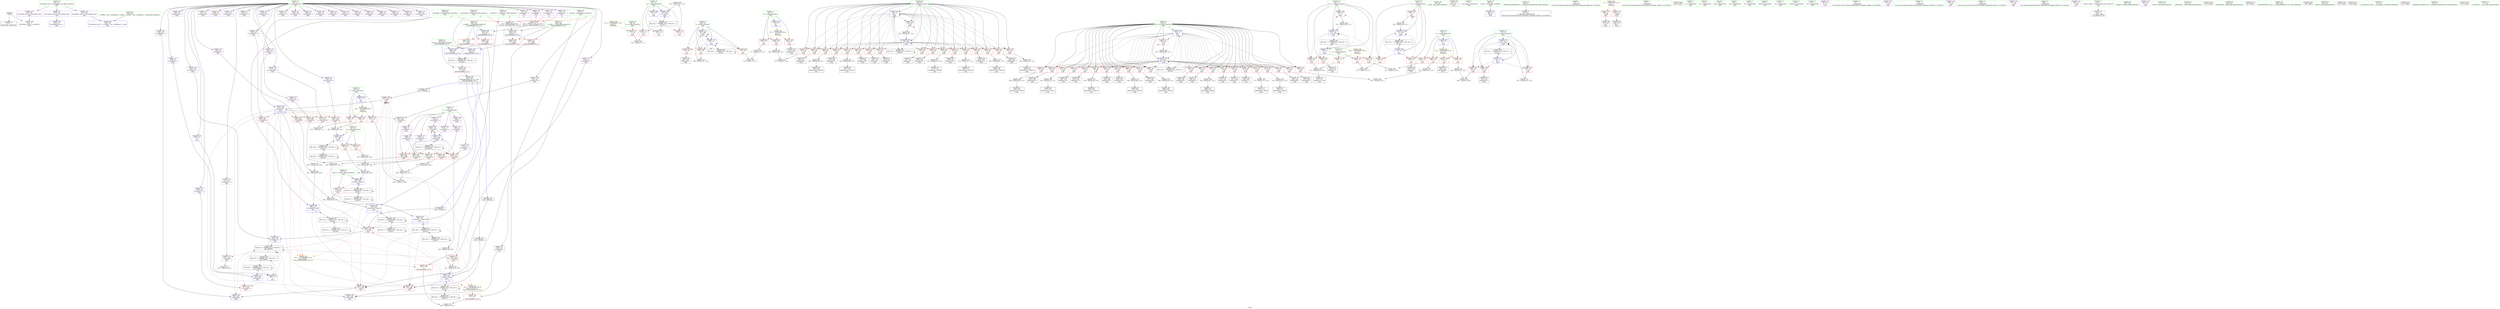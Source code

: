 digraph "SVFG" {
	label="SVFG";

	Node0x558d6b4283b0 [shape=record,color=grey,label="{NodeID: 0\nNullPtr}"];
	Node0x558d6b4283b0 -> Node0x558d6b459ac0[style=solid];
	Node0x558d6b4283b0 -> Node0x558d6b467830[style=solid];
	Node0x558d6b4af510 [shape=record,color=black,label="{NodeID: 526\n243 = PHI(441, )\n}"];
	Node0x558d6b4af510 -> Node0x558d6b466180[style=solid];
	Node0x558d6b46d0d0 [shape=record,color=grey,label="{NodeID: 360\n424 = Binary(423, 114, )\n}"];
	Node0x558d6b46d0d0 -> Node0x558d6b468f20[style=solid];
	Node0x558d6b468150 [shape=record,color=blue,label="{NodeID: 277\n80\<--188\nj\<--inc35\nmain\n}"];
	Node0x558d6b468150 -> Node0x558d6b4617e0[style=dashed];
	Node0x558d6b468150 -> Node0x558d6b4618b0[style=dashed];
	Node0x558d6b468150 -> Node0x558d6b461980[style=dashed];
	Node0x558d6b468150 -> Node0x558d6b467fb0[style=dashed];
	Node0x558d6b468150 -> Node0x558d6b468150[style=dashed];
	Node0x558d6b468150 -> Node0x558d6b483b40[style=dashed];
	Node0x558d6b45be10 [shape=record,color=red,label="{NodeID: 194\n228\<--82\n\<--i40\nmain\n}"];
	Node0x558d6b45be10 -> Node0x558d6b45a680[style=solid];
	Node0x558d6b459110 [shape=record,color=purple,label="{NodeID: 111\n288\<--8\narrayidx95\<--a\nmain\n}"];
	Node0x558d6b459110 -> Node0x558d6b4664c0[style=solid];
	Node0x558d6b43ca70 [shape=record,color=green,label="{NodeID: 28\n63\<--64\nmain\<--main_field_insensitive\n}"];
	Node0x558d6b4621e0 [shape=record,color=grey,label="{NodeID: 388\n269 = cmp(255, 268, )\n}"];
	Node0x558d6b45d4d0 [shape=record,color=red,label="{NodeID: 222\n299\<--84\n\<--j45\nmain\n}"];
	Node0x558d6b45d4d0 -> Node0x558d6b46c950[style=solid];
	Node0x558d6b45ef80 [shape=record,color=purple,label="{NodeID: 139\n341\<--10\narrayidx128\<--f\nmain\n}"];
	Node0x558d6b459bc0 [shape=record,color=black,label="{NodeID: 56\n65\<--14\nmain_ret\<--\nmain\n}"];
	Node0x558d6b486240 [shape=record,color=black,label="{NodeID: 416\nMR_38V_2 = PHI(MR_38V_3, MR_38V_1, )\npts\{95 \}\n}"];
	Node0x558d6b486240 -> Node0x558d6b486240[style=dashed];
	Node0x558d6b486240 -> Node0x558d6b48d540[style=dashed];
	Node0x558d6b466a70 [shape=record,color=red,label="{NodeID: 250\n361\<--360\n\<--arrayidx139\nmain\n}"];
	Node0x558d6b466a70 -> Node0x558d6b46d9d0[style=solid];
	Node0x558d6b4606d0 [shape=record,color=red,label="{NodeID: 167\n255\<--18\n\<--t\nmain\n}"];
	Node0x558d6b4606d0 -> Node0x558d6b4621e0[style=solid];
	Node0x558d6b45b2b0 [shape=record,color=black,label="{NodeID: 84\n307\<--306\nidxprom105\<--\nmain\n}"];
	Node0x558d6b44dbc0 [shape=record,color=green,label="{NodeID: 1\n7\<--1\n__dso_handle\<--dummyObj\nGlob }"];
	Node0x558d6b4af610 [shape=record,color=black,label="{NodeID: 527\n336 = PHI(441, )\n}"];
	Node0x558d6b4af610 -> Node0x558d6b4668d0[style=solid];
	Node0x558d6b46d250 [shape=record,color=grey,label="{NodeID: 361\n334 = Binary(329, 333, )\n}"];
	Node0x558d6b46d250 -> Node0x558d6b4688a0[style=solid];
	Node0x558d6b468220 [shape=record,color=blue,label="{NodeID: 278\n78\<--193\ni22\<--inc38\nmain\n}"];
	Node0x558d6b468220 -> Node0x558d6b461570[style=dashed];
	Node0x558d6b468220 -> Node0x558d6b461640[style=dashed];
	Node0x558d6b468220 -> Node0x558d6b461710[style=dashed];
	Node0x558d6b468220 -> Node0x558d6b468220[style=dashed];
	Node0x558d6b468220 -> Node0x558d6b483640[style=dashed];
	Node0x558d6b45bee0 [shape=record,color=red,label="{NodeID: 195\n235\<--82\n\<--i40\nmain\n}"];
	Node0x558d6b45bee0 -> Node0x558d6b45a820[style=solid];
	Node0x558d6b4591e0 [shape=record,color=purple,label="{NodeID: 112\n332\<--8\narrayidx123\<--a\nmain\n}"];
	Node0x558d6b4591e0 -> Node0x558d6b466800[style=solid];
	Node0x558d6b43cb70 [shape=record,color=green,label="{NodeID: 29\n66\<--67\nretval\<--retval_field_insensitive\nmain\n}"];
	Node0x558d6b43cb70 -> Node0x558d6b467930[style=solid];
	Node0x558d6b462360 [shape=record,color=grey,label="{NodeID: 389\n203 = cmp(200, 202, )\n}"];
	Node0x558d6b45d5a0 [shape=record,color=red,label="{NodeID: 223\n309\<--84\n\<--j45\nmain\n}"];
	Node0x558d6b45d5a0 -> Node0x558d6b45b380[style=solid];
	Node0x558d6b45f050 [shape=record,color=purple,label="{NodeID: 140\n345\<--10\narrayidx131\<--f\nmain\n}"];
	Node0x558d6b45f050 -> Node0x558d6b468970[style=solid];
	Node0x558d6b459c90 [shape=record,color=black,label="{NodeID: 57\n49\<--50\n\<--_ZNSt8ios_base4InitD1Ev\nCan only get source location for instruction, argument, global var or function.}"];
	Node0x558d6b486740 [shape=record,color=black,label="{NodeID: 417\nMR_40V_2 = PHI(MR_40V_3, MR_40V_1, )\npts\{97 \}\n}"];
	Node0x558d6b486740 -> Node0x558d6b486740[style=dashed];
	Node0x558d6b486740 -> Node0x558d6b48da40[style=dashed];
	Node0x558d6b466b40 [shape=record,color=red,label="{NodeID: 251\n382\<--381\n\<--arrayidx152\nmain\n}"];
	Node0x558d6b466b40 -> Node0x558d6b46d3d0[style=solid];
	Node0x558d6b4607a0 [shape=record,color=red,label="{NodeID: 168\n305\<--18\n\<--t\nmain\n}"];
	Node0x558d6b4607a0 -> Node0x558d6b462c60[style=solid];
	Node0x558d6b45b380 [shape=record,color=black,label="{NodeID: 85\n310\<--309\nidxprom107\<--\nmain\n}"];
	Node0x558d6b428dc0 [shape=record,color=green,label="{NodeID: 2\n14\<--1\n\<--dummyObj\nCan only get source location for instruction, argument, global var or function.}"];
	Node0x558d6b4af750 [shape=record,color=black,label="{NodeID: 528\n386 = PHI(441, )\n}"];
	Node0x558d6b4af750 -> Node0x558d6b466c10[style=solid];
	Node0x558d6b46d3d0 [shape=record,color=grey,label="{NodeID: 362\n384 = Binary(382, 383, )\n}"];
	Node0x558d6b46d3d0 -> Node0x558d6b468be0[style=solid];
	Node0x558d6b4682f0 [shape=record,color=blue,label="{NodeID: 279\n196\<--19\n\<--\nmain\n}"];
	Node0x558d6b4682f0 -> Node0x558d6b466ce0[style=dashed];
	Node0x558d6b4682f0 -> Node0x558d6b487140[style=dashed];
	Node0x558d6b4682f0 -> Node0x558d6b48df40[style=dashed];
	Node0x558d6b45bfb0 [shape=record,color=red,label="{NodeID: 196\n247\<--82\n\<--i40\nmain\n}"];
	Node0x558d6b45bfb0 -> Node0x558d6b46bed0[style=solid];
	Node0x558d6b4592b0 [shape=record,color=purple,label="{NodeID: 113\n360\<--8\narrayidx139\<--a\nmain\n}"];
	Node0x558d6b4592b0 -> Node0x558d6b466a70[style=solid];
	Node0x558d6b43cc40 [shape=record,color=green,label="{NodeID: 30\n68\<--69\ntc\<--tc_field_insensitive\nmain\n}"];
	Node0x558d6b43cc40 -> Node0x558d6b460ae0[style=solid];
	Node0x558d6b4624e0 [shape=record,color=grey,label="{NodeID: 390\n456 = cmp(453, 455, )\n}"];
	Node0x558d6b45d670 [shape=record,color=red,label="{NodeID: 224\n319\<--84\n\<--j45\nmain\n}"];
	Node0x558d6b45d670 -> Node0x558d6b46d550[style=solid];
	Node0x558d6b45f120 [shape=record,color=purple,label="{NodeID: 141\n351\<--10\narrayidx134\<--f\nmain\n}"];
	Node0x558d6b459d90 [shape=record,color=black,label="{NodeID: 58\n102\<--99\ncall\<--\nmain\n}"];
	Node0x558d6b486c40 [shape=record,color=black,label="{NodeID: 418\nMR_42V_2 = PHI(MR_42V_3, MR_42V_1, )\npts\{90000 \}\n}"];
	Node0x558d6b486c40 -> Node0x558d6b465e40[style=dashed];
	Node0x558d6b486c40 -> Node0x558d6b4660b0[style=dashed];
	Node0x558d6b486c40 -> Node0x558d6b466320[style=dashed];
	Node0x558d6b486c40 -> Node0x558d6b4664c0[style=dashed];
	Node0x558d6b486c40 -> Node0x558d6b466800[style=dashed];
	Node0x558d6b486c40 -> Node0x558d6b466a70[style=dashed];
	Node0x558d6b486c40 -> Node0x558d6b467d40[style=dashed];
	Node0x558d6b486c40 -> Node0x558d6b486c40[style=dashed];
	Node0x558d6b466c10 [shape=record,color=red,label="{NodeID: 252\n387\<--386\n\<--call154\nmain\n}"];
	Node0x558d6b466c10 -> Node0x558d6b468cb0[style=solid];
	Node0x558d6b460870 [shape=record,color=red,label="{NodeID: 169\n348\<--18\n\<--t\nmain\n}"];
	Node0x558d6b460870 -> Node0x558d6b46ed50[style=solid];
	Node0x558d6b45b450 [shape=record,color=black,label="{NodeID: 86\n317\<--316\nidxprom112\<--add111\nmain\n}"];
	Node0x558d6b428ec0 [shape=record,color=green,label="{NodeID: 3\n19\<--1\n\<--dummyObj\nCan only get source location for instruction, argument, global var or function.}"];
	Node0x558d6b4af890 [shape=record,color=black,label="{NodeID: 529\n419 = PHI()\n}"];
	Node0x558d6b46d550 [shape=record,color=grey,label="{NodeID: 363\n320 = Binary(319, 114, )\n}"];
	Node0x558d6b46d550 -> Node0x558d6b45b520[style=solid];
	Node0x558d6b4683c0 [shape=record,color=blue,label="{NodeID: 280\n82\<--14\ni40\<--\nmain\n}"];
	Node0x558d6b4683c0 -> Node0x558d6b461a50[style=dashed];
	Node0x558d6b4683c0 -> Node0x558d6b45bc70[style=dashed];
	Node0x558d6b4683c0 -> Node0x558d6b45bd40[style=dashed];
	Node0x558d6b4683c0 -> Node0x558d6b45be10[style=dashed];
	Node0x558d6b4683c0 -> Node0x558d6b45bee0[style=dashed];
	Node0x558d6b4683c0 -> Node0x558d6b45bfb0[style=dashed];
	Node0x558d6b4683c0 -> Node0x558d6b45c080[style=dashed];
	Node0x558d6b4683c0 -> Node0x558d6b45c150[style=dashed];
	Node0x558d6b4683c0 -> Node0x558d6b45c220[style=dashed];
	Node0x558d6b4683c0 -> Node0x558d6b45c2f0[style=dashed];
	Node0x558d6b4683c0 -> Node0x558d6b45c3c0[style=dashed];
	Node0x558d6b4683c0 -> Node0x558d6b45c490[style=dashed];
	Node0x558d6b4683c0 -> Node0x558d6b45c560[style=dashed];
	Node0x558d6b4683c0 -> Node0x558d6b45c630[style=dashed];
	Node0x558d6b4683c0 -> Node0x558d6b45c700[style=dashed];
	Node0x558d6b4683c0 -> Node0x558d6b45c7d0[style=dashed];
	Node0x558d6b4683c0 -> Node0x558d6b45c8a0[style=dashed];
	Node0x558d6b4683c0 -> Node0x558d6b45c970[style=dashed];
	Node0x558d6b4683c0 -> Node0x558d6b45ca40[style=dashed];
	Node0x558d6b4683c0 -> Node0x558d6b45cb10[style=dashed];
	Node0x558d6b4683c0 -> Node0x558d6b45cbe0[style=dashed];
	Node0x558d6b4683c0 -> Node0x558d6b45ccb0[style=dashed];
	Node0x558d6b4683c0 -> Node0x558d6b45cd80[style=dashed];
	Node0x558d6b4683c0 -> Node0x558d6b468e50[style=dashed];
	Node0x558d6b4683c0 -> Node0x558d6b484040[style=dashed];
	Node0x558d6b45c080 [shape=record,color=red,label="{NodeID: 197\n256\<--82\n\<--i40\nmain\n}"];
	Node0x558d6b45c080 -> Node0x558d6b45aa90[style=solid];
	Node0x558d6b459380 [shape=record,color=purple,label="{NodeID: 114\n180\<--10\narrayidx31\<--f\nmain\n}"];
	Node0x558d6b43cd10 [shape=record,color=green,label="{NodeID: 31\n70\<--71\ntt\<--tt_field_insensitive\nmain\n}"];
	Node0x558d6b43cd10 -> Node0x558d6b460bb0[style=solid];
	Node0x558d6b43cd10 -> Node0x558d6b460c80[style=solid];
	Node0x558d6b43cd10 -> Node0x558d6b460d50[style=solid];
	Node0x558d6b43cd10 -> Node0x558d6b467a00[style=solid];
	Node0x558d6b43cd10 -> Node0x558d6b468f20[style=solid];
	Node0x558d6b462660 [shape=record,color=grey,label="{NodeID: 391\n210 = cmp(207, 209, )\n}"];
	Node0x558d6b45d740 [shape=record,color=red,label="{NodeID: 225\n326\<--84\n\<--j45\nmain\n}"];
	Node0x558d6b45d740 -> Node0x558d6b45b6c0[style=solid];
	Node0x558d6b45f1f0 [shape=record,color=purple,label="{NodeID: 142\n354\<--10\narrayidx136\<--f\nmain\n}"];
	Node0x558d6b45f1f0 -> Node0x558d6b4669a0[style=solid];
	Node0x558d6b459e60 [shape=record,color=black,label="{NodeID: 59\n108\<--105\ncall1\<--\nmain\n}"];
	Node0x558d6b487140 [shape=record,color=black,label="{NodeID: 419\nMR_44V_2 = PHI(MR_44V_7, MR_44V_1, )\npts\{120000 \}\n}"];
	Node0x558d6b487140 -> Node0x558d6b4682f0[style=dashed];
	Node0x558d6b487140 -> Node0x558d6b480440[style=dashed];
	Node0x558d6b466ce0 [shape=record,color=red,label="{NodeID: 253\n417\<--416\n\<--arrayidx172\nmain\n}"];
	Node0x558d6b460940 [shape=record,color=red,label="{NodeID: 170\n99\<--25\n\<--stdin\nmain\n}"];
	Node0x558d6b460940 -> Node0x558d6b459d90[style=solid];
	Node0x558d6b45b520 [shape=record,color=black,label="{NodeID: 87\n321\<--320\nidxprom115\<--add114\nmain\n}"];
	Node0x558d6b428f50 [shape=record,color=green,label="{NodeID: 4\n21\<--1\n.str\<--dummyObj\nGlob }"];
	Node0x558d6b4af960 [shape=record,color=black,label="{NodeID: 530\n442 = PHI(227, 278, 322, 375, )\n0th arg _ZSt3minIxERKT_S2_S2_ }"];
	Node0x558d6b4af960 -> Node0x558d6b468ff0[style=solid];
	Node0x558d6b46d6d0 [shape=record,color=grey,label="{NodeID: 364\n316 = Binary(315, 114, )\n}"];
	Node0x558d6b46d6d0 -> Node0x558d6b45b450[style=solid];
	Node0x558d6b468490 [shape=record,color=blue,label="{NodeID: 281\n84\<--14\nj45\<--\nmain\n}"];
	Node0x558d6b468490 -> Node0x558d6b45ce50[style=dashed];
	Node0x558d6b468490 -> Node0x558d6b45cf20[style=dashed];
	Node0x558d6b468490 -> Node0x558d6b45cff0[style=dashed];
	Node0x558d6b468490 -> Node0x558d6b45d0c0[style=dashed];
	Node0x558d6b468490 -> Node0x558d6b45d190[style=dashed];
	Node0x558d6b468490 -> Node0x558d6b45d260[style=dashed];
	Node0x558d6b468490 -> Node0x558d6b45d330[style=dashed];
	Node0x558d6b468490 -> Node0x558d6b45d400[style=dashed];
	Node0x558d6b468490 -> Node0x558d6b45d4d0[style=dashed];
	Node0x558d6b468490 -> Node0x558d6b45d5a0[style=dashed];
	Node0x558d6b468490 -> Node0x558d6b45d670[style=dashed];
	Node0x558d6b468490 -> Node0x558d6b45d740[style=dashed];
	Node0x558d6b468490 -> Node0x558d6b45d810[style=dashed];
	Node0x558d6b468490 -> Node0x558d6b45d8e0[style=dashed];
	Node0x558d6b468490 -> Node0x558d6b45d9b0[style=dashed];
	Node0x558d6b468490 -> Node0x558d6b45da80[style=dashed];
	Node0x558d6b468490 -> Node0x558d6b45db50[style=dashed];
	Node0x558d6b468490 -> Node0x558d6b465b40[style=dashed];
	Node0x558d6b468490 -> Node0x558d6b468490[style=dashed];
	Node0x558d6b468490 -> Node0x558d6b468d80[style=dashed];
	Node0x558d6b468490 -> Node0x558d6b484540[style=dashed];
	Node0x558d6b45c150 [shape=record,color=red,label="{NodeID: 198\n263\<--82\n\<--i40\nmain\n}"];
	Node0x558d6b45c150 -> Node0x558d6b45ac30[style=solid];
	Node0x558d6b459450 [shape=record,color=purple,label="{NodeID: 115\n183\<--10\narrayidx33\<--f\nmain\n}"];
	Node0x558d6b459450 -> Node0x558d6b468080[style=solid];
	Node0x558d6b43cde0 [shape=record,color=green,label="{NodeID: 32\n72\<--73\nc\<--c_field_insensitive\nmain\n}"];
	Node0x558d6b43cde0 -> Node0x558d6b460e20[style=solid];
	Node0x558d6b43cde0 -> Node0x558d6b460ef0[style=solid];
	Node0x558d6b4627e0 [shape=record,color=grey,label="{NodeID: 392\n219 = cmp(218, 185, )\n}"];
	Node0x558d6b45d810 [shape=record,color=red,label="{NodeID: 226\n342\<--84\n\<--j45\nmain\n}"];
	Node0x558d6b45d810 -> Node0x558d6b46c1d0[style=solid];
	Node0x558d6b45f2c0 [shape=record,color=purple,label="{NodeID: 143\n371\<--10\narrayidx144\<--f\nmain\n}"];
	Node0x558d6b459f30 [shape=record,color=black,label="{NodeID: 60\n135\<--134\nidxprom\<--\nmain\n}"];
	Node0x558d6b466db0 [shape=record,color=red,label="{NodeID: 254\n464\<--444\n\<--retval\n_ZSt3minIxERKT_S2_S2_\n}"];
	Node0x558d6b466db0 -> Node0x558d6b458b60[style=solid];
	Node0x558d6b460a10 [shape=record,color=red,label="{NodeID: 171\n105\<--30\n\<--stdout\nmain\n}"];
	Node0x558d6b460a10 -> Node0x558d6b459e60[style=solid];
	Node0x558d6b45b5f0 [shape=record,color=black,label="{NodeID: 88\n324\<--323\nidxprom118\<--\nmain\n}"];
	Node0x558d6b428fe0 [shape=record,color=green,label="{NodeID: 5\n23\<--1\n.str.1\<--dummyObj\nGlob }"];
	Node0x558d6b4afe10 [shape=record,color=black,label="{NodeID: 531\n443 = PHI(86, 88, 90, 96, )\n1st arg _ZSt3minIxERKT_S2_S2_ }"];
	Node0x558d6b4afe10 -> Node0x558d6b4690c0[style=solid];
	Node0x558d6b46d850 [shape=record,color=grey,label="{NodeID: 365\n363 = Binary(362, 240, )\n}"];
	Node0x558d6b46d850 -> Node0x558d6b46d9d0[style=solid];
	Node0x558d6b468560 [shape=record,color=blue,label="{NodeID: 282\n86\<--241\nref.tmp\<--add66\nmain\n|{|<s5>11}}"];
	Node0x558d6b468560 -> Node0x558d6b466180[style=dashed];
	Node0x558d6b468560 -> Node0x558d6b466590[style=dashed];
	Node0x558d6b468560 -> Node0x558d6b4668d0[style=dashed];
	Node0x558d6b468560 -> Node0x558d6b466c10[style=dashed];
	Node0x558d6b468560 -> Node0x558d6b48c140[style=dashed];
	Node0x558d6b468560:s5 -> Node0x558d6b493560[style=dashed,color=red];
	Node0x558d6b45c220 [shape=record,color=red,label="{NodeID: 199\n271\<--82\n\<--i40\nmain\n}"];
	Node0x558d6b45c220 -> Node0x558d6b461d60[style=solid];
	Node0x558d6b45dcd0 [shape=record,color=purple,label="{NodeID: 116\n196\<--10\n\<--f\nmain\n}"];
	Node0x558d6b45dcd0 -> Node0x558d6b4682f0[style=solid];
	Node0x558d6b43ceb0 [shape=record,color=green,label="{NodeID: 33\n74\<--75\ni\<--i_field_insensitive\nmain\n}"];
	Node0x558d6b43ceb0 -> Node0x558d6b460fc0[style=solid];
	Node0x558d6b43ceb0 -> Node0x558d6b461090[style=solid];
	Node0x558d6b43ceb0 -> Node0x558d6b461160[style=solid];
	Node0x558d6b43ceb0 -> Node0x558d6b467ad0[style=solid];
	Node0x558d6b43ceb0 -> Node0x558d6b467ba0[style=solid];
	Node0x558d6b462960 [shape=record,color=grey,label="{NodeID: 393\n169 = cmp(166, 168, )\n}"];
	Node0x558d6b45d8e0 [shape=record,color=red,label="{NodeID: 227\n352\<--84\n\<--j45\nmain\n}"];
	Node0x558d6b45d8e0 -> Node0x558d6b45bad0[style=solid];
	Node0x558d6b45f390 [shape=record,color=purple,label="{NodeID: 144\n375\<--10\narrayidx147\<--f\nmain\n|{<s0>14}}"];
	Node0x558d6b45f390:s0 -> Node0x558d6b4af960[style=solid,color=red];
	Node0x558d6b45a000 [shape=record,color=black,label="{NodeID: 61\n152\<--151\nidxprom15\<--rem\nmain\n}"];
	Node0x558d6b466e80 [shape=record,color=red,label="{NodeID: 255\n454\<--446\n\<--__a.addr\n_ZSt3minIxERKT_S2_S2_\n}"];
	Node0x558d6b466e80 -> Node0x558d6b467290[style=solid];
	Node0x558d6b460ae0 [shape=record,color=red,label="{NodeID: 172\n117\<--68\n\<--tc\nmain\n}"];
	Node0x558d6b460ae0 -> Node0x558d6b462de0[style=solid];
	Node0x558d6b45b6c0 [shape=record,color=black,label="{NodeID: 89\n327\<--326\nidxprom120\<--\nmain\n}"];
	Node0x558d6b42c940 [shape=record,color=green,label="{NodeID: 6\n25\<--1\nstdin\<--dummyObj\nGlob }"];
	Node0x558d6b46d9d0 [shape=record,color=grey,label="{NodeID: 366\n364 = Binary(361, 363, )\n}"];
	Node0x558d6b46d9d0 -> Node0x558d6b46dcd0[style=solid];
	Node0x558d6b468630 [shape=record,color=blue,label="{NodeID: 283\n253\<--246\narrayidx72\<--\nmain\n|{|<s12>12|<s13>13|<s14>14}}"];
	Node0x558d6b468630 -> Node0x558d6b466250[style=dashed];
	Node0x558d6b468630 -> Node0x558d6b4663f0[style=dashed];
	Node0x558d6b468630 -> Node0x558d6b466590[style=dashed];
	Node0x558d6b468630 -> Node0x558d6b466660[style=dashed];
	Node0x558d6b468630 -> Node0x558d6b466730[style=dashed];
	Node0x558d6b468630 -> Node0x558d6b4668d0[style=dashed];
	Node0x558d6b468630 -> Node0x558d6b4669a0[style=dashed];
	Node0x558d6b468630 -> Node0x558d6b466b40[style=dashed];
	Node0x558d6b468630 -> Node0x558d6b466c10[style=dashed];
	Node0x558d6b468630 -> Node0x558d6b4687d0[style=dashed];
	Node0x558d6b468630 -> Node0x558d6b468970[style=dashed];
	Node0x558d6b468630 -> Node0x558d6b468cb0[style=dashed];
	Node0x558d6b468630:s12 -> Node0x558d6b492a40[style=dashed,color=red];
	Node0x558d6b468630:s13 -> Node0x558d6b492a40[style=dashed,color=red];
	Node0x558d6b468630:s14 -> Node0x558d6b492a40[style=dashed,color=red];
	Node0x558d6b45c2f0 [shape=record,color=red,label="{NodeID: 200\n279\<--82\n\<--i40\nmain\n}"];
	Node0x558d6b45c2f0 -> Node0x558d6b45aea0[style=solid];
	Node0x558d6b45dda0 [shape=record,color=purple,label="{NodeID: 117\n214\<--10\narrayidx51\<--f\nmain\n}"];
	Node0x558d6b43cf80 [shape=record,color=green,label="{NodeID: 34\n76\<--77\ni11\<--i11_field_insensitive\nmain\n}"];
	Node0x558d6b43cf80 -> Node0x558d6b461230[style=solid];
	Node0x558d6b43cf80 -> Node0x558d6b461300[style=solid];
	Node0x558d6b43cf80 -> Node0x558d6b4613d0[style=solid];
	Node0x558d6b43cf80 -> Node0x558d6b4614a0[style=solid];
	Node0x558d6b43cf80 -> Node0x558d6b467c70[style=solid];
	Node0x558d6b43cf80 -> Node0x558d6b467e10[style=solid];
	Node0x558d6b462ae0 [shape=record,color=grey,label="{NodeID: 394\n176 = cmp(173, 175, )\n}"];
	Node0x558d6b45d9b0 [shape=record,color=red,label="{NodeID: 228\n372\<--84\n\<--j45\nmain\n}"];
	Node0x558d6b45d9b0 -> Node0x558d6b46ea50[style=solid];
	Node0x558d6b45f460 [shape=record,color=purple,label="{NodeID: 145\n378\<--10\narrayidx150\<--f\nmain\n}"];
	Node0x558d6b45a0d0 [shape=record,color=black,label="{NodeID: 62\n156\<--155\nidxprom17\<--\nmain\n}"];
	Node0x558d6b466f50 [shape=record,color=red,label="{NodeID: 256\n461\<--446\n\<--__a.addr\n_ZSt3minIxERKT_S2_S2_\n}"];
	Node0x558d6b466f50 -> Node0x558d6b469260[style=solid];
	Node0x558d6b460bb0 [shape=record,color=red,label="{NodeID: 173\n116\<--70\n\<--tt\nmain\n}"];
	Node0x558d6b460bb0 -> Node0x558d6b462de0[style=solid];
	Node0x558d6b45b790 [shape=record,color=black,label="{NodeID: 90\n331\<--330\nidxprom122\<--\nmain\n}"];
	Node0x558d6b42c9d0 [shape=record,color=green,label="{NodeID: 7\n26\<--1\n.str.2\<--dummyObj\nGlob }"];
	Node0x558d6b46db50 [shape=record,color=grey,label="{NodeID: 367\n402 = Binary(401, 114, )\n}"];
	Node0x558d6b46db50 -> Node0x558d6b468d80[style=solid];
	Node0x558d6b468700 [shape=record,color=blue,label="{NodeID: 284\n88\<--291\nref.tmp89\<--add97\nmain\n|{|<s2>12}}"];
	Node0x558d6b468700 -> Node0x558d6b466590[style=dashed];
	Node0x558d6b468700 -> Node0x558d6b48c640[style=dashed];
	Node0x558d6b468700:s2 -> Node0x558d6b493560[style=dashed,color=red];
	Node0x558d6b45c3c0 [shape=record,color=red,label="{NodeID: 201\n286\<--82\n\<--i40\nmain\n}"];
	Node0x558d6b45c3c0 -> Node0x558d6b45b040[style=solid];
	Node0x558d6b45de70 [shape=record,color=purple,label="{NodeID: 118\n217\<--10\narrayidx53\<--f\nmain\n}"];
	Node0x558d6b45de70 -> Node0x558d6b465f10[style=solid];
	Node0x558d6b43d050 [shape=record,color=green,label="{NodeID: 35\n78\<--79\ni22\<--i22_field_insensitive\nmain\n}"];
	Node0x558d6b43d050 -> Node0x558d6b461570[style=solid];
	Node0x558d6b43d050 -> Node0x558d6b461640[style=solid];
	Node0x558d6b43d050 -> Node0x558d6b461710[style=solid];
	Node0x558d6b43d050 -> Node0x558d6b467ee0[style=solid];
	Node0x558d6b43d050 -> Node0x558d6b468220[style=solid];
	Node0x558d6b462c60 [shape=record,color=grey,label="{NodeID: 395\n313 = cmp(305, 312, )\n}"];
	Node0x558d6b45da80 [shape=record,color=red,label="{NodeID: 229\n379\<--84\n\<--j45\nmain\n}"];
	Node0x558d6b45da80 -> Node0x558d6b458750[style=solid];
	Node0x558d6b45f530 [shape=record,color=purple,label="{NodeID: 146\n381\<--10\narrayidx152\<--f\nmain\n}"];
	Node0x558d6b45f530 -> Node0x558d6b466b40[style=solid];
	Node0x558d6b45a1a0 [shape=record,color=black,label="{NodeID: 63\n179\<--178\nidxprom30\<--\nmain\n}"];
	Node0x558d6b467020 [shape=record,color=red,label="{NodeID: 257\n452\<--448\n\<--__b.addr\n_ZSt3minIxERKT_S2_S2_\n}"];
	Node0x558d6b467020 -> Node0x558d6b4671c0[style=solid];
	Node0x558d6b460c80 [shape=record,color=red,label="{NodeID: 174\n410\<--70\n\<--tt\nmain\n}"];
	Node0x558d6b45b860 [shape=record,color=black,label="{NodeID: 91\n340\<--339\nidxprom127\<--add126\nmain\n}"];
	Node0x558d6b42ca60 [shape=record,color=green,label="{NodeID: 8\n28\<--1\n.str.3\<--dummyObj\nGlob }"];
	Node0x558d6b46dcd0 [shape=record,color=grey,label="{NodeID: 368\n366 = Binary(364, 365, )\n}"];
	Node0x558d6b46dcd0 -> Node0x558d6b468b10[style=solid];
	Node0x558d6b4687d0 [shape=record,color=blue,label="{NodeID: 285\n302\<--294\narrayidx104\<--\nmain\n}"];
	Node0x558d6b4687d0 -> Node0x558d6b48df40[style=dashed];
	Node0x558d6b45c490 [shape=record,color=red,label="{NodeID: 202\n295\<--82\n\<--i40\nmain\n}"];
	Node0x558d6b45c490 -> Node0x558d6b46cf50[style=solid];
	Node0x558d6b45df40 [shape=record,color=purple,label="{NodeID: 119\n224\<--10\narrayidx57\<--f\nmain\n}"];
	Node0x558d6b43d120 [shape=record,color=green,label="{NodeID: 36\n80\<--81\nj\<--j_field_insensitive\nmain\n}"];
	Node0x558d6b43d120 -> Node0x558d6b4617e0[style=solid];
	Node0x558d6b43d120 -> Node0x558d6b4618b0[style=solid];
	Node0x558d6b43d120 -> Node0x558d6b461980[style=solid];
	Node0x558d6b43d120 -> Node0x558d6b467fb0[style=solid];
	Node0x558d6b43d120 -> Node0x558d6b468150[style=solid];
	Node0x558d6b462de0 [shape=record,color=grey,label="{NodeID: 396\n118 = cmp(116, 117, )\n}"];
	Node0x558d6b45db50 [shape=record,color=red,label="{NodeID: 230\n392\<--84\n\<--j45\nmain\n}"];
	Node0x558d6b45db50 -> Node0x558d6b46ebd0[style=solid];
	Node0x558d6b45f600 [shape=record,color=purple,label="{NodeID: 147\n391\<--10\narrayidx157\<--f\nmain\n}"];
	Node0x558d6b45a270 [shape=record,color=black,label="{NodeID: 64\n182\<--181\nidxprom32\<--\nmain\n}"];
	Node0x558d6b4670f0 [shape=record,color=red,label="{NodeID: 258\n458\<--448\n\<--__b.addr\n_ZSt3minIxERKT_S2_S2_\n}"];
	Node0x558d6b4670f0 -> Node0x558d6b469190[style=solid];
	Node0x558d6b460d50 [shape=record,color=red,label="{NodeID: 175\n423\<--70\n\<--tt\nmain\n}"];
	Node0x558d6b460d50 -> Node0x558d6b46d0d0[style=solid];
	Node0x558d6b45b930 [shape=record,color=black,label="{NodeID: 92\n344\<--343\nidxprom130\<--add129\nmain\n}"];
	Node0x558d6b42cb30 [shape=record,color=green,label="{NodeID: 9\n30\<--1\nstdout\<--dummyObj\nGlob }"];
	Node0x558d6b46de50 [shape=record,color=grey,label="{NodeID: 369\n407 = Binary(406, 114, )\n}"];
	Node0x558d6b46de50 -> Node0x558d6b468e50[style=solid];
	Node0x558d6b4688a0 [shape=record,color=blue,label="{NodeID: 286\n90\<--334\nref.tmp117\<--add124\nmain\n|{|<s2>13}}"];
	Node0x558d6b4688a0 -> Node0x558d6b4668d0[style=dashed];
	Node0x558d6b4688a0 -> Node0x558d6b48cb40[style=dashed];
	Node0x558d6b4688a0:s2 -> Node0x558d6b493560[style=dashed,color=red];
	Node0x558d6b45c560 [shape=record,color=red,label="{NodeID: 203\n306\<--82\n\<--i40\nmain\n}"];
	Node0x558d6b45c560 -> Node0x558d6b45b2b0[style=solid];
	Node0x558d6b45e010 [shape=record,color=purple,label="{NodeID: 120\n227\<--10\narrayidx59\<--f\nmain\n|{<s0>11}}"];
	Node0x558d6b45e010:s0 -> Node0x558d6b4af960[style=solid,color=red];
	Node0x558d6b43d1f0 [shape=record,color=green,label="{NodeID: 37\n82\<--83\ni40\<--i40_field_insensitive\nmain\n}"];
	Node0x558d6b43d1f0 -> Node0x558d6b461a50[style=solid];
	Node0x558d6b43d1f0 -> Node0x558d6b45bc70[style=solid];
	Node0x558d6b43d1f0 -> Node0x558d6b45bd40[style=solid];
	Node0x558d6b43d1f0 -> Node0x558d6b45be10[style=solid];
	Node0x558d6b43d1f0 -> Node0x558d6b45bee0[style=solid];
	Node0x558d6b43d1f0 -> Node0x558d6b45bfb0[style=solid];
	Node0x558d6b43d1f0 -> Node0x558d6b45c080[style=solid];
	Node0x558d6b43d1f0 -> Node0x558d6b45c150[style=solid];
	Node0x558d6b43d1f0 -> Node0x558d6b45c220[style=solid];
	Node0x558d6b43d1f0 -> Node0x558d6b45c2f0[style=solid];
	Node0x558d6b43d1f0 -> Node0x558d6b45c3c0[style=solid];
	Node0x558d6b43d1f0 -> Node0x558d6b45c490[style=solid];
	Node0x558d6b43d1f0 -> Node0x558d6b45c560[style=solid];
	Node0x558d6b43d1f0 -> Node0x558d6b45c630[style=solid];
	Node0x558d6b43d1f0 -> Node0x558d6b45c700[style=solid];
	Node0x558d6b43d1f0 -> Node0x558d6b45c7d0[style=solid];
	Node0x558d6b43d1f0 -> Node0x558d6b45c8a0[style=solid];
	Node0x558d6b43d1f0 -> Node0x558d6b45c970[style=solid];
	Node0x558d6b43d1f0 -> Node0x558d6b45ca40[style=solid];
	Node0x558d6b43d1f0 -> Node0x558d6b45cb10[style=solid];
	Node0x558d6b43d1f0 -> Node0x558d6b45cbe0[style=solid];
	Node0x558d6b43d1f0 -> Node0x558d6b45ccb0[style=solid];
	Node0x558d6b43d1f0 -> Node0x558d6b45cd80[style=solid];
	Node0x558d6b43d1f0 -> Node0x558d6b4683c0[style=solid];
	Node0x558d6b43d1f0 -> Node0x558d6b468e50[style=solid];
	Node0x558d6b465b40 [shape=record,color=red,label="{NodeID: 231\n401\<--84\n\<--j45\nmain\n}"];
	Node0x558d6b465b40 -> Node0x558d6b46db50[style=solid];
	Node0x558d6b45f6d0 [shape=record,color=purple,label="{NodeID: 148\n395\<--10\narrayidx160\<--f\nmain\n}"];
	Node0x558d6b45f6d0 -> Node0x558d6b468cb0[style=solid];
	Node0x558d6b45a340 [shape=record,color=black,label="{NodeID: 65\n213\<--212\nidxprom50\<--\nmain\n}"];
	Node0x558d6b4671c0 [shape=record,color=red,label="{NodeID: 259\n453\<--452\n\<--\n_ZSt3minIxERKT_S2_S2_\n}"];
	Node0x558d6b4671c0 -> Node0x558d6b4624e0[style=solid];
	Node0x558d6b460e20 [shape=record,color=red,label="{NodeID: 176\n131\<--72\n\<--c\nmain\n}"];
	Node0x558d6b460e20 -> Node0x558d6b462060[style=solid];
	Node0x558d6b45ba00 [shape=record,color=black,label="{NodeID: 93\n350\<--349\nidxprom133\<--\nmain\n}"];
	Node0x558d6b42d8b0 [shape=record,color=green,label="{NodeID: 10\n31\<--1\n.str.4\<--dummyObj\nGlob }"];
	Node0x558d6b46dfd0 [shape=record,color=grey,label="{NodeID: 370\n339 = Binary(338, 114, )\n}"];
	Node0x558d6b46dfd0 -> Node0x558d6b45b860[style=solid];
	Node0x558d6b468970 [shape=record,color=blue,label="{NodeID: 287\n345\<--337\narrayidx131\<--\nmain\n}"];
	Node0x558d6b468970 -> Node0x558d6b48df40[style=dashed];
	Node0x558d6b45c630 [shape=record,color=red,label="{NodeID: 204\n315\<--82\n\<--i40\nmain\n}"];
	Node0x558d6b45c630 -> Node0x558d6b46d6d0[style=solid];
	Node0x558d6b45e0e0 [shape=record,color=purple,label="{NodeID: 121\n230\<--10\narrayidx61\<--f\nmain\n}"];
	Node0x558d6b43d2c0 [shape=record,color=green,label="{NodeID: 38\n84\<--85\nj45\<--j45_field_insensitive\nmain\n}"];
	Node0x558d6b43d2c0 -> Node0x558d6b45ce50[style=solid];
	Node0x558d6b43d2c0 -> Node0x558d6b45cf20[style=solid];
	Node0x558d6b43d2c0 -> Node0x558d6b45cff0[style=solid];
	Node0x558d6b43d2c0 -> Node0x558d6b45d0c0[style=solid];
	Node0x558d6b43d2c0 -> Node0x558d6b45d190[style=solid];
	Node0x558d6b43d2c0 -> Node0x558d6b45d260[style=solid];
	Node0x558d6b43d2c0 -> Node0x558d6b45d330[style=solid];
	Node0x558d6b43d2c0 -> Node0x558d6b45d400[style=solid];
	Node0x558d6b43d2c0 -> Node0x558d6b45d4d0[style=solid];
	Node0x558d6b43d2c0 -> Node0x558d6b45d5a0[style=solid];
	Node0x558d6b43d2c0 -> Node0x558d6b45d670[style=solid];
	Node0x558d6b43d2c0 -> Node0x558d6b45d740[style=solid];
	Node0x558d6b43d2c0 -> Node0x558d6b45d810[style=solid];
	Node0x558d6b43d2c0 -> Node0x558d6b45d8e0[style=solid];
	Node0x558d6b43d2c0 -> Node0x558d6b45d9b0[style=solid];
	Node0x558d6b43d2c0 -> Node0x558d6b45da80[style=solid];
	Node0x558d6b43d2c0 -> Node0x558d6b45db50[style=solid];
	Node0x558d6b43d2c0 -> Node0x558d6b465b40[style=solid];
	Node0x558d6b43d2c0 -> Node0x558d6b468490[style=solid];
	Node0x558d6b43d2c0 -> Node0x558d6b468d80[style=solid];
	Node0x558d6b480440 [shape=record,color=black,label="{NodeID: 398\nMR_44V_4 = PHI(MR_44V_5, MR_44V_3, )\npts\{120000 \}\n}"];
	Node0x558d6b480440 -> Node0x558d6b468080[style=dashed];
	Node0x558d6b480440 -> Node0x558d6b4682f0[style=dashed];
	Node0x558d6b480440 -> Node0x558d6b480440[style=dashed];
	Node0x558d6b465bd0 [shape=record,color=red,label="{NodeID: 232\n362\<--92\n\<--q\nmain\n}"];
	Node0x558d6b465bd0 -> Node0x558d6b46d850[style=solid];
	Node0x558d6b45f7a0 [shape=record,color=purple,label="{NodeID: 149\n413\<--10\narrayidx170\<--f\nmain\n}"];
	Node0x558d6b45a410 [shape=record,color=black,label="{NodeID: 66\n216\<--215\nidxprom52\<--\nmain\n}"];
	Node0x558d6b467290 [shape=record,color=red,label="{NodeID: 260\n455\<--454\n\<--\n_ZSt3minIxERKT_S2_S2_\n}"];
	Node0x558d6b467290 -> Node0x558d6b4624e0[style=solid];
	Node0x558d6b460ef0 [shape=record,color=red,label="{NodeID: 177\n150\<--72\n\<--c\nmain\n}"];
	Node0x558d6b460ef0 -> Node0x558d6b46c650[style=solid];
	Node0x558d6b45bad0 [shape=record,color=black,label="{NodeID: 94\n353\<--352\nidxprom135\<--\nmain\n}"];
	Node0x558d6b42d940 [shape=record,color=green,label="{NodeID: 11\n33\<--1\n_ZSt3cin\<--dummyObj\nGlob }"];
	Node0x558d6b46e150 [shape=record,color=grey,label="{NodeID: 371\n276 = Binary(275, 114, )\n}"];
	Node0x558d6b46e150 -> Node0x558d6b45add0[style=solid];
	Node0x558d6b468a40 [shape=record,color=blue,label="{NodeID: 288\n92\<--356\nq\<--sub\nmain\n}"];
	Node0x558d6b468a40 -> Node0x558d6b465bd0[style=dashed];
	Node0x558d6b468a40 -> Node0x558d6b465ca0[style=dashed];
	Node0x558d6b468a40 -> Node0x558d6b48d040[style=dashed];
	Node0x558d6b45c700 [shape=record,color=red,label="{NodeID: 205\n323\<--82\n\<--i40\nmain\n}"];
	Node0x558d6b45c700 -> Node0x558d6b45b5f0[style=solid];
	Node0x558d6b45e1b0 [shape=record,color=purple,label="{NodeID: 122\n233\<--10\narrayidx63\<--f\nmain\n}"];
	Node0x558d6b45e1b0 -> Node0x558d6b465fe0[style=solid];
	Node0x558d6b43d390 [shape=record,color=green,label="{NodeID: 39\n86\<--87\nref.tmp\<--ref.tmp_field_insensitive\nmain\n|{|<s1>11}}"];
	Node0x558d6b43d390 -> Node0x558d6b468560[style=solid];
	Node0x558d6b43d390:s1 -> Node0x558d6b4afe10[style=solid,color=red];
	Node0x558d6b480940 [shape=record,color=black,label="{NodeID: 399\nMR_46V_3 = PHI(MR_46V_4, MR_46V_2, )\npts\{445 \}\n}"];
	Node0x558d6b480940 -> Node0x558d6b466db0[style=dashed];
	Node0x558d6b465ca0 [shape=record,color=red,label="{NodeID: 233\n365\<--92\n\<--q\nmain\n}"];
	Node0x558d6b465ca0 -> Node0x558d6b46dcd0[style=solid];
	Node0x558d6b45f870 [shape=record,color=purple,label="{NodeID: 150\n416\<--10\narrayidx172\<--f\nmain\n}"];
	Node0x558d6b45f870 -> Node0x558d6b466ce0[style=solid];
	Node0x558d6b45a4e0 [shape=record,color=black,label="{NodeID: 67\n223\<--222\nidxprom56\<--add55\nmain\n}"];
	Node0x558d6b467360 [shape=record,color=blue,label="{NodeID: 261\n13\<--14\nn\<--\nGlob }"];
	Node0x558d6b467360 -> Node0x558d6b485050[style=dashed];
	Node0x558d6b460fc0 [shape=record,color=red,label="{NodeID: 178\n130\<--74\n\<--i\nmain\n}"];
	Node0x558d6b460fc0 -> Node0x558d6b462060[style=solid];
	Node0x558d6b45bba0 [shape=record,color=black,label="{NodeID: 95\n359\<--358\nidxprom138\<--\nmain\n}"];
	Node0x558d6b42da10 [shape=record,color=green,label="{NodeID: 12\n34\<--1\n.str.5\<--dummyObj\nGlob }"];
	Node0x558d6b46e2d0 [shape=record,color=grey,label="{NodeID: 372\n193 = Binary(192, 114, )\n}"];
	Node0x558d6b46e2d0 -> Node0x558d6b468220[style=solid];
	Node0x558d6b468b10 [shape=record,color=blue,label="{NodeID: 289\n94\<--366\nadd137\<--add141\nmain\n}"];
	Node0x558d6b468b10 -> Node0x558d6b465d70[style=dashed];
	Node0x558d6b468b10 -> Node0x558d6b48d540[style=dashed];
	Node0x558d6b45c7d0 [shape=record,color=red,label="{NodeID: 206\n330\<--82\n\<--i40\nmain\n}"];
	Node0x558d6b45c7d0 -> Node0x558d6b45b790[style=solid];
	Node0x558d6b45e280 [shape=record,color=purple,label="{NodeID: 123\n250\<--10\narrayidx70\<--f\nmain\n}"];
	Node0x558d6b43d460 [shape=record,color=green,label="{NodeID: 40\n88\<--89\nref.tmp89\<--ref.tmp89_field_insensitive\nmain\n|{|<s1>12}}"];
	Node0x558d6b43d460 -> Node0x558d6b468700[style=solid];
	Node0x558d6b43d460:s1 -> Node0x558d6b4afe10[style=solid,color=red];
	Node0x558d6b465d70 [shape=record,color=red,label="{NodeID: 234\n383\<--94\n\<--add137\nmain\n}"];
	Node0x558d6b465d70 -> Node0x558d6b46d3d0[style=solid];
	Node0x558d6b45f940 [shape=record,color=purple,label="{NodeID: 151\n100\<--21\n\<--.str\nmain\n}"];
	Node0x558d6b45a5b0 [shape=record,color=black,label="{NodeID: 68\n226\<--225\nidxprom58\<--\nmain\n}"];
	Node0x558d6b467430 [shape=record,color=blue,label="{NodeID: 262\n16\<--14\nk\<--\nGlob }"];
	Node0x558d6b467430 -> Node0x558d6b485130[style=dashed];
	Node0x558d6b461090 [shape=record,color=red,label="{NodeID: 179\n134\<--74\n\<--i\nmain\n}"];
	Node0x558d6b461090 -> Node0x558d6b459f30[style=solid];
	Node0x558d6b4584e0 [shape=record,color=black,label="{NodeID: 96\n370\<--369\nidxprom143\<--add142\nmain\n}"];
	Node0x558d6b42dae0 [shape=record,color=green,label="{NodeID: 13\n37\<--1\n\<--dummyObj\nCan only get source location for instruction, argument, global var or function.}"];
	Node0x558d6b492a40 [shape=record,color=yellow,style=double,label="{NodeID: 456\n44V_1 = ENCHI(MR_44V_0)\npts\{120000 \}\nFun[_ZSt3minIxERKT_S2_S2_]}"];
	Node0x558d6b492a40 -> Node0x558d6b467290[style=dashed];
	Node0x558d6b46e450 [shape=record,color=grey,label="{NodeID: 373\n188 = Binary(187, 114, )\n}"];
	Node0x558d6b46e450 -> Node0x558d6b468150[style=solid];
	Node0x558d6b468be0 [shape=record,color=blue,label="{NodeID: 290\n96\<--384\nref.tmp148\<--add153\nmain\n|{|<s2>14}}"];
	Node0x558d6b468be0 -> Node0x558d6b466c10[style=dashed];
	Node0x558d6b468be0 -> Node0x558d6b48da40[style=dashed];
	Node0x558d6b468be0:s2 -> Node0x558d6b493560[style=dashed,color=red];
	Node0x558d6b45c8a0 [shape=record,color=red,label="{NodeID: 207\n338\<--82\n\<--i40\nmain\n}"];
	Node0x558d6b45c8a0 -> Node0x558d6b46dfd0[style=solid];
	Node0x558d6b45e350 [shape=record,color=purple,label="{NodeID: 124\n253\<--10\narrayidx72\<--f\nmain\n}"];
	Node0x558d6b45e350 -> Node0x558d6b468630[style=solid];
	Node0x558d6b43d530 [shape=record,color=green,label="{NodeID: 41\n90\<--91\nref.tmp117\<--ref.tmp117_field_insensitive\nmain\n|{|<s1>13}}"];
	Node0x558d6b43d530 -> Node0x558d6b4688a0[style=solid];
	Node0x558d6b43d530:s1 -> Node0x558d6b4afe10[style=solid,color=red];
	Node0x558d6b465e40 [shape=record,color=red,label="{NodeID: 235\n154\<--153\n\<--arrayidx16\nmain\n}"];
	Node0x558d6b465e40 -> Node0x558d6b467d40[style=solid];
	Node0x558d6b45fa10 [shape=record,color=purple,label="{NodeID: 152\n101\<--23\n\<--.str.1\nmain\n}"];
	Node0x558d6b45a680 [shape=record,color=black,label="{NodeID: 69\n229\<--228\nidxprom60\<--\nmain\n}"];
	Node0x558d6b467530 [shape=record,color=blue,label="{NodeID: 263\n18\<--19\nt\<--\nGlob }"];
	Node0x558d6b467530 -> Node0x558d6b485210[style=dashed];
	Node0x558d6b461160 [shape=record,color=red,label="{NodeID: 180\n139\<--74\n\<--i\nmain\n}"];
	Node0x558d6b461160 -> Node0x558d6b46cc50[style=solid];
	Node0x558d6b4585b0 [shape=record,color=black,label="{NodeID: 97\n374\<--373\nidxprom146\<--add145\nmain\n}"];
	Node0x558d6b42dbb0 [shape=record,color=green,label="{NodeID: 14\n114\<--1\n\<--dummyObj\nCan only get source location for instruction, argument, global var or function.}"];
	Node0x558d6b493560 [shape=record,color=yellow,style=double,label="{NodeID: 457\n53V_1 = ENCHI(MR_53V_0)\npts\{87 89 91 97 \}\nFun[_ZSt3minIxERKT_S2_S2_]}"];
	Node0x558d6b493560 -> Node0x558d6b4671c0[style=dashed];
	Node0x558d6b46e5d0 [shape=record,color=grey,label="{NodeID: 374\n202 = Binary(201, 114, )\n}"];
	Node0x558d6b46e5d0 -> Node0x558d6b462360[style=solid];
	Node0x558d6b468cb0 [shape=record,color=blue,label="{NodeID: 291\n395\<--387\narrayidx160\<--\nmain\n}"];
	Node0x558d6b468cb0 -> Node0x558d6b48df40[style=dashed];
	Node0x558d6b45c970 [shape=record,color=red,label="{NodeID: 208\n349\<--82\n\<--i40\nmain\n}"];
	Node0x558d6b45c970 -> Node0x558d6b45ba00[style=solid];
	Node0x558d6b45e420 [shape=record,color=purple,label="{NodeID: 125\n258\<--10\narrayidx74\<--f\nmain\n}"];
	Node0x558d6b43d600 [shape=record,color=green,label="{NodeID: 42\n92\<--93\nq\<--q_field_insensitive\nmain\n}"];
	Node0x558d6b43d600 -> Node0x558d6b465bd0[style=solid];
	Node0x558d6b43d600 -> Node0x558d6b465ca0[style=solid];
	Node0x558d6b43d600 -> Node0x558d6b468a40[style=solid];
	Node0x558d6b465f10 [shape=record,color=red,label="{NodeID: 236\n218\<--217\n\<--arrayidx53\nmain\n}"];
	Node0x558d6b465f10 -> Node0x558d6b4627e0[style=solid];
	Node0x558d6b45fae0 [shape=record,color=purple,label="{NodeID: 153\n106\<--26\n\<--.str.2\nmain\n}"];
	Node0x558d6b45a750 [shape=record,color=black,label="{NodeID: 70\n232\<--231\nidxprom62\<--\nmain\n}"];
	Node0x558d6b467630 [shape=record,color=blue,label="{NodeID: 264\n473\<--37\nllvm.global_ctors_0\<--\nGlob }"];
	Node0x558d6b461230 [shape=record,color=red,label="{NodeID: 181\n145\<--76\n\<--i11\nmain\n}"];
	Node0x558d6b461230 -> Node0x558d6b461ee0[style=solid];
	Node0x558d6b458680 [shape=record,color=black,label="{NodeID: 98\n377\<--376\nidxprom149\<--\nmain\n}"];
	Node0x558d6b43bdd0 [shape=record,color=green,label="{NodeID: 15\n185\<--1\n\<--dummyObj\nCan only get source location for instruction, argument, global var or function.}"];
	Node0x558d6b46e750 [shape=record,color=grey,label="{NodeID: 375\n369 = Binary(368, 114, )\n}"];
	Node0x558d6b46e750 -> Node0x558d6b4584e0[style=solid];
	Node0x558d6b468d80 [shape=record,color=blue,label="{NodeID: 292\n84\<--402\nj45\<--inc164\nmain\n}"];
	Node0x558d6b468d80 -> Node0x558d6b45ce50[style=dashed];
	Node0x558d6b468d80 -> Node0x558d6b45cf20[style=dashed];
	Node0x558d6b468d80 -> Node0x558d6b45cff0[style=dashed];
	Node0x558d6b468d80 -> Node0x558d6b45d0c0[style=dashed];
	Node0x558d6b468d80 -> Node0x558d6b45d190[style=dashed];
	Node0x558d6b468d80 -> Node0x558d6b45d260[style=dashed];
	Node0x558d6b468d80 -> Node0x558d6b45d330[style=dashed];
	Node0x558d6b468d80 -> Node0x558d6b45d400[style=dashed];
	Node0x558d6b468d80 -> Node0x558d6b45d4d0[style=dashed];
	Node0x558d6b468d80 -> Node0x558d6b45d5a0[style=dashed];
	Node0x558d6b468d80 -> Node0x558d6b45d670[style=dashed];
	Node0x558d6b468d80 -> Node0x558d6b45d740[style=dashed];
	Node0x558d6b468d80 -> Node0x558d6b45d810[style=dashed];
	Node0x558d6b468d80 -> Node0x558d6b45d8e0[style=dashed];
	Node0x558d6b468d80 -> Node0x558d6b45d9b0[style=dashed];
	Node0x558d6b468d80 -> Node0x558d6b45da80[style=dashed];
	Node0x558d6b468d80 -> Node0x558d6b45db50[style=dashed];
	Node0x558d6b468d80 -> Node0x558d6b465b40[style=dashed];
	Node0x558d6b468d80 -> Node0x558d6b468490[style=dashed];
	Node0x558d6b468d80 -> Node0x558d6b468d80[style=dashed];
	Node0x558d6b468d80 -> Node0x558d6b484540[style=dashed];
	Node0x558d6b45ca40 [shape=record,color=red,label="{NodeID: 209\n358\<--82\n\<--i40\nmain\n}"];
	Node0x558d6b45ca40 -> Node0x558d6b45bba0[style=solid];
	Node0x558d6b45e4f0 [shape=record,color=purple,label="{NodeID: 126\n261\<--10\narrayidx76\<--f\nmain\n}"];
	Node0x558d6b45e4f0 -> Node0x558d6b466250[style=solid];
	Node0x558d6b43d6d0 [shape=record,color=green,label="{NodeID: 43\n94\<--95\nadd137\<--add137_field_insensitive\nmain\n}"];
	Node0x558d6b43d6d0 -> Node0x558d6b465d70[style=solid];
	Node0x558d6b43d6d0 -> Node0x558d6b468b10[style=solid];
	Node0x558d6b465fe0 [shape=record,color=red,label="{NodeID: 237\n234\<--233\n\<--arrayidx63\nmain\n}"];
	Node0x558d6b465fe0 -> Node0x558d6b46c7d0[style=solid];
	Node0x558d6b45fbb0 [shape=record,color=purple,label="{NodeID: 154\n107\<--28\n\<--.str.3\nmain\n}"];
	Node0x558d6b45a820 [shape=record,color=black,label="{NodeID: 71\n236\<--235\nidxprom64\<--\nmain\n}"];
	Node0x558d6b46bed0 [shape=record,color=grey,label="{NodeID: 348\n248 = Binary(247, 114, )\n}"];
	Node0x558d6b46bed0 -> Node0x558d6b45a8f0[style=solid];
	Node0x558d6b467730 [shape=record,color=blue,label="{NodeID: 265\n474\<--38\nllvm.global_ctors_1\<--_GLOBAL__sub_I_1nadequacy_1_0.cpp\nGlob }"];
	Node0x558d6b461300 [shape=record,color=red,label="{NodeID: 182\n149\<--76\n\<--i11\nmain\n}"];
	Node0x558d6b461300 -> Node0x558d6b46c650[style=solid];
	Node0x558d6b458750 [shape=record,color=black,label="{NodeID: 99\n380\<--379\nidxprom151\<--\nmain\n}"];
	Node0x558d6b43bea0 [shape=record,color=green,label="{NodeID: 16\n240\<--1\n\<--dummyObj\nCan only get source location for instruction, argument, global var or function.}"];
	Node0x558d6b46e8d0 [shape=record,color=grey,label="{NodeID: 376\n389 = Binary(388, 114, )\n}"];
	Node0x558d6b46e8d0 -> Node0x558d6b458820[style=solid];
	Node0x558d6b468e50 [shape=record,color=blue,label="{NodeID: 293\n82\<--407\ni40\<--inc167\nmain\n}"];
	Node0x558d6b468e50 -> Node0x558d6b461a50[style=dashed];
	Node0x558d6b468e50 -> Node0x558d6b45bc70[style=dashed];
	Node0x558d6b468e50 -> Node0x558d6b45bd40[style=dashed];
	Node0x558d6b468e50 -> Node0x558d6b45be10[style=dashed];
	Node0x558d6b468e50 -> Node0x558d6b45bee0[style=dashed];
	Node0x558d6b468e50 -> Node0x558d6b45bfb0[style=dashed];
	Node0x558d6b468e50 -> Node0x558d6b45c080[style=dashed];
	Node0x558d6b468e50 -> Node0x558d6b45c150[style=dashed];
	Node0x558d6b468e50 -> Node0x558d6b45c220[style=dashed];
	Node0x558d6b468e50 -> Node0x558d6b45c2f0[style=dashed];
	Node0x558d6b468e50 -> Node0x558d6b45c3c0[style=dashed];
	Node0x558d6b468e50 -> Node0x558d6b45c490[style=dashed];
	Node0x558d6b468e50 -> Node0x558d6b45c560[style=dashed];
	Node0x558d6b468e50 -> Node0x558d6b45c630[style=dashed];
	Node0x558d6b468e50 -> Node0x558d6b45c700[style=dashed];
	Node0x558d6b468e50 -> Node0x558d6b45c7d0[style=dashed];
	Node0x558d6b468e50 -> Node0x558d6b45c8a0[style=dashed];
	Node0x558d6b468e50 -> Node0x558d6b45c970[style=dashed];
	Node0x558d6b468e50 -> Node0x558d6b45ca40[style=dashed];
	Node0x558d6b468e50 -> Node0x558d6b45cb10[style=dashed];
	Node0x558d6b468e50 -> Node0x558d6b45cbe0[style=dashed];
	Node0x558d6b468e50 -> Node0x558d6b45ccb0[style=dashed];
	Node0x558d6b468e50 -> Node0x558d6b45cd80[style=dashed];
	Node0x558d6b468e50 -> Node0x558d6b468e50[style=dashed];
	Node0x558d6b468e50 -> Node0x558d6b484040[style=dashed];
	Node0x558d6b45cb10 [shape=record,color=red,label="{NodeID: 210\n368\<--82\n\<--i40\nmain\n}"];
	Node0x558d6b45cb10 -> Node0x558d6b46e750[style=solid];
	Node0x558d6b45e5c0 [shape=record,color=purple,label="{NodeID: 127\n274\<--10\narrayidx85\<--f\nmain\n}"];
	Node0x558d6b43d7a0 [shape=record,color=green,label="{NodeID: 44\n96\<--97\nref.tmp148\<--ref.tmp148_field_insensitive\nmain\n|{|<s1>14}}"];
	Node0x558d6b43d7a0 -> Node0x558d6b468be0[style=solid];
	Node0x558d6b43d7a0:s1 -> Node0x558d6b4afe10[style=solid,color=red];
	Node0x558d6b4660b0 [shape=record,color=red,label="{NodeID: 238\n238\<--237\n\<--arrayidx65\nmain\n}"];
	Node0x558d6b4660b0 -> Node0x558d6b46c4d0[style=solid];
	Node0x558d6b45fc80 [shape=record,color=purple,label="{NodeID: 155\n109\<--31\n\<--.str.4\nmain\n}"];
	Node0x558d6b45a8f0 [shape=record,color=black,label="{NodeID: 72\n249\<--248\nidxprom69\<--add68\nmain\n}"];
	Node0x558d6b46c050 [shape=record,color=grey,label="{NodeID: 349\n291 = Binary(285, 290, )\n}"];
	Node0x558d6b46c050 -> Node0x558d6b468700[style=solid];
	Node0x558d6b467830 [shape=record,color=blue, style = dotted,label="{NodeID: 266\n475\<--3\nllvm.global_ctors_2\<--dummyVal\nGlob }"];
	Node0x558d6b4613d0 [shape=record,color=red,label="{NodeID: 183\n155\<--76\n\<--i11\nmain\n}"];
	Node0x558d6b4613d0 -> Node0x558d6b45a0d0[style=solid];
	Node0x558d6b458820 [shape=record,color=black,label="{NodeID: 100\n390\<--389\nidxprom156\<--add155\nmain\n}"];
	Node0x558d6b43bf70 [shape=record,color=green,label="{NodeID: 17\n4\<--6\n_ZStL8__ioinit\<--_ZStL8__ioinit_field_insensitive\nGlob }"];
	Node0x558d6b43bf70 -> Node0x558d6b458c30[style=solid];
	Node0x558d6b46ea50 [shape=record,color=grey,label="{NodeID: 377\n373 = Binary(372, 114, )\n}"];
	Node0x558d6b46ea50 -> Node0x558d6b4585b0[style=solid];
	Node0x558d6b468f20 [shape=record,color=blue,label="{NodeID: 294\n70\<--424\ntt\<--inc175\nmain\n}"];
	Node0x558d6b468f20 -> Node0x558d6b482740[style=dashed];
	Node0x558d6b45cbe0 [shape=record,color=red,label="{NodeID: 211\n376\<--82\n\<--i40\nmain\n}"];
	Node0x558d6b45cbe0 -> Node0x558d6b458680[style=solid];
	Node0x558d6b45e690 [shape=record,color=purple,label="{NodeID: 128\n278\<--10\narrayidx88\<--f\nmain\n|{<s0>12}}"];
	Node0x558d6b45e690:s0 -> Node0x558d6b4af960[style=solid,color=red];
	Node0x558d6b43d870 [shape=record,color=green,label="{NodeID: 45\n103\<--104\nfreopen\<--freopen_field_insensitive\n}"];
	Node0x558d6b482740 [shape=record,color=black,label="{NodeID: 405\nMR_14V_3 = PHI(MR_14V_4, MR_14V_2, )\npts\{71 \}\n}"];
	Node0x558d6b482740 -> Node0x558d6b460bb0[style=dashed];
	Node0x558d6b482740 -> Node0x558d6b460c80[style=dashed];
	Node0x558d6b482740 -> Node0x558d6b460d50[style=dashed];
	Node0x558d6b482740 -> Node0x558d6b468f20[style=dashed];
	Node0x558d6b466180 [shape=record,color=red,label="{NodeID: 239\n246\<--243\n\<--call67\nmain\n}"];
	Node0x558d6b466180 -> Node0x558d6b468630[style=solid];
	Node0x558d6b45fd50 [shape=record,color=purple,label="{NodeID: 156\n418\<--34\n\<--.str.5\nmain\n}"];
	Node0x558d6b45a9c0 [shape=record,color=black,label="{NodeID: 73\n252\<--251\nidxprom71\<--\nmain\n}"];
	Node0x558d6b46c1d0 [shape=record,color=grey,label="{NodeID: 350\n343 = Binary(342, 114, )\n}"];
	Node0x558d6b46c1d0 -> Node0x558d6b45b930[style=solid];
	Node0x558d6b467930 [shape=record,color=blue,label="{NodeID: 267\n66\<--14\nretval\<--\nmain\n}"];
	Node0x558d6b4614a0 [shape=record,color=red,label="{NodeID: 184\n160\<--76\n\<--i11\nmain\n}"];
	Node0x558d6b4614a0 -> Node0x558d6b461be0[style=solid];
	Node0x558d6b4588f0 [shape=record,color=black,label="{NodeID: 101\n394\<--393\nidxprom159\<--add158\nmain\n}"];
	Node0x558d6b43c070 [shape=record,color=green,label="{NodeID: 18\n8\<--9\na\<--a_field_insensitive\nGlob }"];
	Node0x558d6b43c070 -> Node0x558d6b458d00[style=solid];
	Node0x558d6b43c070 -> Node0x558d6b458dd0[style=solid];
	Node0x558d6b43c070 -> Node0x558d6b458ea0[style=solid];
	Node0x558d6b43c070 -> Node0x558d6b458f70[style=solid];
	Node0x558d6b43c070 -> Node0x558d6b459040[style=solid];
	Node0x558d6b43c070 -> Node0x558d6b459110[style=solid];
	Node0x558d6b43c070 -> Node0x558d6b4591e0[style=solid];
	Node0x558d6b43c070 -> Node0x558d6b4592b0[style=solid];
	Node0x558d6b484f40 [shape=record,color=yellow,style=double,label="{NodeID: 461\n2V_1 = ENCHI(MR_2V_0)\npts\{1 \}\nFun[main]}"];
	Node0x558d6b484f40 -> Node0x558d6b460940[style=dashed];
	Node0x558d6b484f40 -> Node0x558d6b460a10[style=dashed];
	Node0x558d6b46ebd0 [shape=record,color=grey,label="{NodeID: 378\n393 = Binary(392, 114, )\n}"];
	Node0x558d6b46ebd0 -> Node0x558d6b4588f0[style=solid];
	Node0x558d6b468ff0 [shape=record,color=blue,label="{NodeID: 295\n446\<--442\n__a.addr\<--__a\n_ZSt3minIxERKT_S2_S2_\n}"];
	Node0x558d6b468ff0 -> Node0x558d6b466e80[style=dashed];
	Node0x558d6b468ff0 -> Node0x558d6b466f50[style=dashed];
	Node0x558d6b45ccb0 [shape=record,color=red,label="{NodeID: 212\n388\<--82\n\<--i40\nmain\n}"];
	Node0x558d6b45ccb0 -> Node0x558d6b46e8d0[style=solid];
	Node0x558d6b45e760 [shape=record,color=purple,label="{NodeID: 129\n281\<--10\narrayidx91\<--f\nmain\n}"];
	Node0x558d6b4583c0 [shape=record,color=green,label="{NodeID: 46\n111\<--112\nscanf\<--scanf_field_insensitive\n}"];
	Node0x558d6b482c40 [shape=record,color=black,label="{NodeID: 406\nMR_18V_2 = PHI(MR_18V_4, MR_18V_1, )\npts\{75 \}\n}"];
	Node0x558d6b482c40 -> Node0x558d6b467ad0[style=dashed];
	Node0x558d6b466250 [shape=record,color=red,label="{NodeID: 240\n262\<--261\n\<--arrayidx76\nmain\n}"];
	Node0x558d6b466250 -> Node0x558d6b46cad0[style=solid];
	Node0x558d6b45fe20 [shape=record,color=purple,label="{NodeID: 157\n473\<--36\nllvm.global_ctors_0\<--llvm.global_ctors\nGlob }"];
	Node0x558d6b45fe20 -> Node0x558d6b467630[style=solid];
	Node0x558d6b45aa90 [shape=record,color=black,label="{NodeID: 74\n257\<--256\nidxprom73\<--\nmain\n}"];
	Node0x558d6b46c350 [shape=record,color=grey,label="{NodeID: 351\n290 = Binary(240, 289, )\n}"];
	Node0x558d6b46c350 -> Node0x558d6b46c050[style=solid];
	Node0x558d6b467a00 [shape=record,color=blue,label="{NodeID: 268\n70\<--114\ntt\<--\nmain\n}"];
	Node0x558d6b467a00 -> Node0x558d6b482740[style=dashed];
	Node0x558d6b461570 [shape=record,color=red,label="{NodeID: 185\n166\<--78\n\<--i22\nmain\n}"];
	Node0x558d6b461570 -> Node0x558d6b462960[style=solid];
	Node0x558d6b4589c0 [shape=record,color=black,label="{NodeID: 102\n412\<--411\nidxprom169\<--\nmain\n}"];
	Node0x558d6b43c170 [shape=record,color=green,label="{NodeID: 19\n10\<--12\nf\<--f_field_insensitive\nGlob }"];
	Node0x558d6b43c170 -> Node0x558d6b459380[style=solid];
	Node0x558d6b43c170 -> Node0x558d6b459450[style=solid];
	Node0x558d6b43c170 -> Node0x558d6b45dcd0[style=solid];
	Node0x558d6b43c170 -> Node0x558d6b45dda0[style=solid];
	Node0x558d6b43c170 -> Node0x558d6b45de70[style=solid];
	Node0x558d6b43c170 -> Node0x558d6b45df40[style=solid];
	Node0x558d6b43c170 -> Node0x558d6b45e010[style=solid];
	Node0x558d6b43c170 -> Node0x558d6b45e0e0[style=solid];
	Node0x558d6b43c170 -> Node0x558d6b45e1b0[style=solid];
	Node0x558d6b43c170 -> Node0x558d6b45e280[style=solid];
	Node0x558d6b43c170 -> Node0x558d6b45e350[style=solid];
	Node0x558d6b43c170 -> Node0x558d6b45e420[style=solid];
	Node0x558d6b43c170 -> Node0x558d6b45e4f0[style=solid];
	Node0x558d6b43c170 -> Node0x558d6b45e5c0[style=solid];
	Node0x558d6b43c170 -> Node0x558d6b45e690[style=solid];
	Node0x558d6b43c170 -> Node0x558d6b45e760[style=solid];
	Node0x558d6b43c170 -> Node0x558d6b45e830[style=solid];
	Node0x558d6b43c170 -> Node0x558d6b45e900[style=solid];
	Node0x558d6b43c170 -> Node0x558d6b45e9d0[style=solid];
	Node0x558d6b43c170 -> Node0x558d6b45eaa0[style=solid];
	Node0x558d6b43c170 -> Node0x558d6b45eb70[style=solid];
	Node0x558d6b43c170 -> Node0x558d6b45ec40[style=solid];
	Node0x558d6b43c170 -> Node0x558d6b45ed10[style=solid];
	Node0x558d6b43c170 -> Node0x558d6b45ede0[style=solid];
	Node0x558d6b43c170 -> Node0x558d6b45eeb0[style=solid];
	Node0x558d6b43c170 -> Node0x558d6b45ef80[style=solid];
	Node0x558d6b43c170 -> Node0x558d6b45f050[style=solid];
	Node0x558d6b43c170 -> Node0x558d6b45f120[style=solid];
	Node0x558d6b43c170 -> Node0x558d6b45f1f0[style=solid];
	Node0x558d6b43c170 -> Node0x558d6b45f2c0[style=solid];
	Node0x558d6b43c170 -> Node0x558d6b45f390[style=solid];
	Node0x558d6b43c170 -> Node0x558d6b45f460[style=solid];
	Node0x558d6b43c170 -> Node0x558d6b45f530[style=solid];
	Node0x558d6b43c170 -> Node0x558d6b45f600[style=solid];
	Node0x558d6b43c170 -> Node0x558d6b45f6d0[style=solid];
	Node0x558d6b43c170 -> Node0x558d6b45f7a0[style=solid];
	Node0x558d6b43c170 -> Node0x558d6b45f870[style=solid];
	Node0x558d6b485050 [shape=record,color=yellow,style=double,label="{NodeID: 462\n4V_1 = ENCHI(MR_4V_0)\npts\{15 \}\nFun[main]}"];
	Node0x558d6b485050 -> Node0x558d6b460120[style=dashed];
	Node0x558d6b485050 -> Node0x558d6b4601f0[style=dashed];
	Node0x558d6b485050 -> Node0x558d6b4602c0[style=dashed];
	Node0x558d6b485050 -> Node0x558d6b460390[style=dashed];
	Node0x558d6b46ed50 [shape=record,color=grey,label="{NodeID: 379\n356 = Binary(348, 355, )\n}"];
	Node0x558d6b46ed50 -> Node0x558d6b468a40[style=solid];
	Node0x558d6b4690c0 [shape=record,color=blue,label="{NodeID: 296\n448\<--443\n__b.addr\<--__b\n_ZSt3minIxERKT_S2_S2_\n}"];
	Node0x558d6b4690c0 -> Node0x558d6b467020[style=dashed];
	Node0x558d6b4690c0 -> Node0x558d6b4670f0[style=dashed];
	Node0x558d6b45cd80 [shape=record,color=red,label="{NodeID: 213\n406\<--82\n\<--i40\nmain\n}"];
	Node0x558d6b45cd80 -> Node0x558d6b46de50[style=solid];
	Node0x558d6b45e830 [shape=record,color=purple,label="{NodeID: 130\n284\<--10\narrayidx93\<--f\nmain\n}"];
	Node0x558d6b45e830 -> Node0x558d6b4663f0[style=solid];
	Node0x558d6b458450 [shape=record,color=green,label="{NodeID: 47\n121\<--122\n_ZNSirsERi\<--_ZNSirsERi_field_insensitive\n}"];
	Node0x558d6b483140 [shape=record,color=black,label="{NodeID: 407\nMR_20V_2 = PHI(MR_20V_4, MR_20V_1, )\npts\{77 \}\n}"];
	Node0x558d6b483140 -> Node0x558d6b467c70[style=dashed];
	Node0x558d6b466320 [shape=record,color=red,label="{NodeID: 241\n266\<--265\n\<--arrayidx78\nmain\n}"];
	Node0x558d6b466320 -> Node0x558d6b46cdd0[style=solid];
	Node0x558d6b45ff20 [shape=record,color=purple,label="{NodeID: 158\n474\<--36\nllvm.global_ctors_1\<--llvm.global_ctors\nGlob }"];
	Node0x558d6b45ff20 -> Node0x558d6b467730[style=solid];
	Node0x558d6b45ab60 [shape=record,color=black,label="{NodeID: 75\n260\<--259\nidxprom75\<--\nmain\n}"];
	Node0x558d6b01ade0 [shape=record,color=black,label="{NodeID: 518\n110 = PHI()\n}"];
	Node0x558d6b48c140 [shape=record,color=black,label="{NodeID: 435\nMR_30V_4 = PHI(MR_30V_6, MR_30V_3, )\npts\{87 \}\n}"];
	Node0x558d6b48c140 -> Node0x558d6b468560[style=dashed];
	Node0x558d6b48c140 -> Node0x558d6b484a40[style=dashed];
	Node0x558d6b48c140 -> Node0x558d6b48c140[style=dashed];
	Node0x558d6b46c4d0 [shape=record,color=grey,label="{NodeID: 352\n239 = Binary(240, 238, )\n}"];
	Node0x558d6b46c4d0 -> Node0x558d6b46c7d0[style=solid];
	Node0x558d6b467ad0 [shape=record,color=blue,label="{NodeID: 269\n74\<--14\ni\<--\nmain\n}"];
	Node0x558d6b467ad0 -> Node0x558d6b460fc0[style=dashed];
	Node0x558d6b467ad0 -> Node0x558d6b461090[style=dashed];
	Node0x558d6b467ad0 -> Node0x558d6b461160[style=dashed];
	Node0x558d6b467ad0 -> Node0x558d6b467ba0[style=dashed];
	Node0x558d6b467ad0 -> Node0x558d6b482c40[style=dashed];
	Node0x558d6b461640 [shape=record,color=red,label="{NodeID: 186\n178\<--78\n\<--i22\nmain\n}"];
	Node0x558d6b461640 -> Node0x558d6b45a1a0[style=solid];
	Node0x558d6b458a90 [shape=record,color=black,label="{NodeID: 103\n415\<--414\nidxprom171\<--\nmain\n}"];
	Node0x558d6b43c270 [shape=record,color=green,label="{NodeID: 20\n13\<--15\nn\<--n_field_insensitive\nGlob }"];
	Node0x558d6b43c270 -> Node0x558d6b460120[style=solid];
	Node0x558d6b43c270 -> Node0x558d6b4601f0[style=solid];
	Node0x558d6b43c270 -> Node0x558d6b4602c0[style=solid];
	Node0x558d6b43c270 -> Node0x558d6b460390[style=solid];
	Node0x558d6b43c270 -> Node0x558d6b467360[style=solid];
	Node0x558d6b485130 [shape=record,color=yellow,style=double,label="{NodeID: 463\n6V_1 = ENCHI(MR_6V_0)\npts\{17 \}\nFun[main]}"];
	Node0x558d6b485130 -> Node0x558d6b460460[style=dashed];
	Node0x558d6b485130 -> Node0x558d6b460530[style=dashed];
	Node0x558d6b485130 -> Node0x558d6b460600[style=dashed];
	Node0x558d6b46eed0 [shape=record,color=grey,label="{NodeID: 380\n209 = Binary(208, 114, )\n}"];
	Node0x558d6b46eed0 -> Node0x558d6b462660[style=solid];
	Node0x558d6b469190 [shape=record,color=blue,label="{NodeID: 297\n444\<--458\nretval\<--\n_ZSt3minIxERKT_S2_S2_\n}"];
	Node0x558d6b469190 -> Node0x558d6b480940[style=dashed];
	Node0x558d6b45ce50 [shape=record,color=red,label="{NodeID: 214\n207\<--84\n\<--j45\nmain\n}"];
	Node0x558d6b45ce50 -> Node0x558d6b462660[style=solid];
	Node0x558d6b45e900 [shape=record,color=purple,label="{NodeID: 131\n298\<--10\narrayidx101\<--f\nmain\n}"];
	Node0x558d6b459500 [shape=record,color=green,label="{NodeID: 48\n124\<--125\n_ZNSirsERx\<--_ZNSirsERx_field_insensitive\n}"];
	Node0x558d6b483640 [shape=record,color=black,label="{NodeID: 408\nMR_22V_2 = PHI(MR_22V_4, MR_22V_1, )\npts\{79 \}\n}"];
	Node0x558d6b483640 -> Node0x558d6b467ee0[style=dashed];
	Node0x558d6b4663f0 [shape=record,color=red,label="{NodeID: 242\n285\<--284\n\<--arrayidx93\nmain\n}"];
	Node0x558d6b4663f0 -> Node0x558d6b46c050[style=solid];
	Node0x558d6b460020 [shape=record,color=purple,label="{NodeID: 159\n475\<--36\nllvm.global_ctors_2\<--llvm.global_ctors\nGlob }"];
	Node0x558d6b460020 -> Node0x558d6b467830[style=solid];
	Node0x558d6b45ac30 [shape=record,color=black,label="{NodeID: 76\n264\<--263\nidxprom77\<--\nmain\n}"];
	Node0x558d6b4aed20 [shape=record,color=black,label="{NodeID: 519\n48 = PHI()\n}"];
	Node0x558d6b48c640 [shape=record,color=black,label="{NodeID: 436\nMR_32V_4 = PHI(MR_32V_7, MR_32V_3, )\npts\{89 \}\n}"];
	Node0x558d6b48c640 -> Node0x558d6b466180[style=dashed];
	Node0x558d6b48c640 -> Node0x558d6b4668d0[style=dashed];
	Node0x558d6b48c640 -> Node0x558d6b466c10[style=dashed];
	Node0x558d6b48c640 -> Node0x558d6b468700[style=dashed];
	Node0x558d6b48c640 -> Node0x558d6b485750[style=dashed];
	Node0x558d6b48c640 -> Node0x558d6b48c640[style=dashed];
	Node0x558d6b46c650 [shape=record,color=grey,label="{NodeID: 353\n151 = Binary(149, 150, )\n}"];
	Node0x558d6b46c650 -> Node0x558d6b45a000[style=solid];
	Node0x558d6b467ba0 [shape=record,color=blue,label="{NodeID: 270\n74\<--140\ni\<--inc\nmain\n}"];
	Node0x558d6b467ba0 -> Node0x558d6b460fc0[style=dashed];
	Node0x558d6b467ba0 -> Node0x558d6b461090[style=dashed];
	Node0x558d6b467ba0 -> Node0x558d6b461160[style=dashed];
	Node0x558d6b467ba0 -> Node0x558d6b467ba0[style=dashed];
	Node0x558d6b467ba0 -> Node0x558d6b482c40[style=dashed];
	Node0x558d6b461710 [shape=record,color=red,label="{NodeID: 187\n192\<--78\n\<--i22\nmain\n}"];
	Node0x558d6b461710 -> Node0x558d6b46e2d0[style=solid];
	Node0x558d6b458b60 [shape=record,color=black,label="{NodeID: 104\n441\<--464\n_ZSt3minIxERKT_S2_S2__ret\<--\n_ZSt3minIxERKT_S2_S2_\n|{<s0>11|<s1>12|<s2>13|<s3>14}}"];
	Node0x558d6b458b60:s0 -> Node0x558d6b4af510[style=solid,color=blue];
	Node0x558d6b458b60:s1 -> Node0x558d6b4af320[style=solid,color=blue];
	Node0x558d6b458b60:s2 -> Node0x558d6b4af610[style=solid,color=blue];
	Node0x558d6b458b60:s3 -> Node0x558d6b4af750[style=solid,color=blue];
	Node0x558d6b43c370 [shape=record,color=green,label="{NodeID: 21\n16\<--17\nk\<--k_field_insensitive\nGlob }"];
	Node0x558d6b43c370 -> Node0x558d6b460460[style=solid];
	Node0x558d6b43c370 -> Node0x558d6b460530[style=solid];
	Node0x558d6b43c370 -> Node0x558d6b460600[style=solid];
	Node0x558d6b43c370 -> Node0x558d6b467430[style=solid];
	Node0x558d6b485210 [shape=record,color=yellow,style=double,label="{NodeID: 464\n8V_1 = ENCHI(MR_8V_0)\npts\{20 \}\nFun[main]}"];
	Node0x558d6b485210 -> Node0x558d6b4606d0[style=dashed];
	Node0x558d6b485210 -> Node0x558d6b4607a0[style=dashed];
	Node0x558d6b485210 -> Node0x558d6b460870[style=dashed];
	Node0x558d6b46f050 [shape=record,color=grey,label="{NodeID: 381\n222 = Binary(221, 114, )\n}"];
	Node0x558d6b46f050 -> Node0x558d6b45a4e0[style=solid];
	Node0x558d6b469260 [shape=record,color=blue,label="{NodeID: 298\n444\<--461\nretval\<--\n_ZSt3minIxERKT_S2_S2_\n}"];
	Node0x558d6b469260 -> Node0x558d6b480940[style=dashed];
	Node0x558d6b45cf20 [shape=record,color=red,label="{NodeID: 215\n215\<--84\n\<--j45\nmain\n}"];
	Node0x558d6b45cf20 -> Node0x558d6b45a410[style=solid];
	Node0x558d6b45e9d0 [shape=record,color=purple,label="{NodeID: 132\n302\<--10\narrayidx104\<--f\nmain\n}"];
	Node0x558d6b45e9d0 -> Node0x558d6b4687d0[style=solid];
	Node0x558d6b459590 [shape=record,color=green,label="{NodeID: 49\n244\<--245\n_ZSt3minIxERKT_S2_S2_\<--_ZSt3minIxERKT_S2_S2__field_insensitive\n}"];
	Node0x558d6b483b40 [shape=record,color=black,label="{NodeID: 409\nMR_24V_2 = PHI(MR_24V_3, MR_24V_1, )\npts\{81 \}\n}"];
	Node0x558d6b483b40 -> Node0x558d6b467fb0[style=dashed];
	Node0x558d6b483b40 -> Node0x558d6b483b40[style=dashed];
	Node0x558d6b4664c0 [shape=record,color=red,label="{NodeID: 243\n289\<--288\n\<--arrayidx95\nmain\n}"];
	Node0x558d6b4664c0 -> Node0x558d6b46c350[style=solid];
	Node0x558d6b460120 [shape=record,color=red,label="{NodeID: 160\n146\<--13\n\<--n\nmain\n}"];
	Node0x558d6b460120 -> Node0x558d6b461ee0[style=solid];
	Node0x558d6b45ad00 [shape=record,color=black,label="{NodeID: 77\n273\<--272\nidxprom84\<--add83\nmain\n}"];
	Node0x558d6b4aee20 [shape=record,color=black,label="{NodeID: 520\n120 = PHI()\n}"];
	Node0x558d6b48cb40 [shape=record,color=black,label="{NodeID: 437\nMR_34V_4 = PHI(MR_34V_8, MR_34V_3, )\npts\{91 \}\n}"];
	Node0x558d6b48cb40 -> Node0x558d6b466180[style=dashed];
	Node0x558d6b48cb40 -> Node0x558d6b466590[style=dashed];
	Node0x558d6b48cb40 -> Node0x558d6b466c10[style=dashed];
	Node0x558d6b48cb40 -> Node0x558d6b4688a0[style=dashed];
	Node0x558d6b48cb40 -> Node0x558d6b485840[style=dashed];
	Node0x558d6b48cb40 -> Node0x558d6b48cb40[style=dashed];
	Node0x558d6b46c7d0 [shape=record,color=grey,label="{NodeID: 354\n241 = Binary(234, 239, )\n}"];
	Node0x558d6b46c7d0 -> Node0x558d6b468560[style=solid];
	Node0x558d6b467c70 [shape=record,color=blue,label="{NodeID: 271\n76\<--14\ni11\<--\nmain\n}"];
	Node0x558d6b467c70 -> Node0x558d6b461230[style=dashed];
	Node0x558d6b467c70 -> Node0x558d6b461300[style=dashed];
	Node0x558d6b467c70 -> Node0x558d6b4613d0[style=dashed];
	Node0x558d6b467c70 -> Node0x558d6b4614a0[style=dashed];
	Node0x558d6b467c70 -> Node0x558d6b467e10[style=dashed];
	Node0x558d6b467c70 -> Node0x558d6b483140[style=dashed];
	Node0x558d6b4617e0 [shape=record,color=red,label="{NodeID: 188\n173\<--80\n\<--j\nmain\n}"];
	Node0x558d6b4617e0 -> Node0x558d6b462ae0[style=solid];
	Node0x558d6b458c30 [shape=record,color=purple,label="{NodeID: 105\n47\<--4\n\<--_ZStL8__ioinit\n__cxx_global_var_init\n}"];
	Node0x558d6b43c470 [shape=record,color=green,label="{NodeID: 22\n18\<--20\nt\<--t_field_insensitive\nGlob }"];
	Node0x558d6b43c470 -> Node0x558d6b4606d0[style=solid];
	Node0x558d6b43c470 -> Node0x558d6b4607a0[style=solid];
	Node0x558d6b43c470 -> Node0x558d6b460870[style=solid];
	Node0x558d6b43c470 -> Node0x558d6b467530[style=solid];
	Node0x558d6b46f1d0 [shape=record,color=grey,label="{NodeID: 382\n168 = Binary(167, 114, )\n}"];
	Node0x558d6b46f1d0 -> Node0x558d6b462960[style=solid];
	Node0x558d6b45cff0 [shape=record,color=red,label="{NodeID: 216\n225\<--84\n\<--j45\nmain\n}"];
	Node0x558d6b45cff0 -> Node0x558d6b45a5b0[style=solid];
	Node0x558d6b45eaa0 [shape=record,color=purple,label="{NodeID: 133\n308\<--10\narrayidx106\<--f\nmain\n}"];
	Node0x558d6b459650 [shape=record,color=green,label="{NodeID: 50\n420\<--421\nprintf\<--printf_field_insensitive\n}"];
	Node0x558d6b484040 [shape=record,color=black,label="{NodeID: 410\nMR_26V_2 = PHI(MR_26V_4, MR_26V_1, )\npts\{83 \}\n}"];
	Node0x558d6b484040 -> Node0x558d6b4683c0[style=dashed];
	Node0x558d6b466590 [shape=record,color=red,label="{NodeID: 244\n294\<--293\n\<--call98\nmain\n}"];
	Node0x558d6b466590 -> Node0x558d6b4687d0[style=solid];
	Node0x558d6b4601f0 [shape=record,color=red,label="{NodeID: 161\n167\<--13\n\<--n\nmain\n}"];
	Node0x558d6b4601f0 -> Node0x558d6b46f1d0[style=solid];
	Node0x558d6b45add0 [shape=record,color=black,label="{NodeID: 78\n277\<--276\nidxprom87\<--add86\nmain\n}"];
	Node0x558d6b4aef80 [shape=record,color=black,label="{NodeID: 521\n123 = PHI()\n}"];
	Node0x558d6b48d040 [shape=record,color=black,label="{NodeID: 438\nMR_36V_4 = PHI(MR_36V_8, MR_36V_3, )\npts\{93 \}\n}"];
	Node0x558d6b48d040 -> Node0x558d6b468a40[style=dashed];
	Node0x558d6b48d040 -> Node0x558d6b485d40[style=dashed];
	Node0x558d6b48d040 -> Node0x558d6b48d040[style=dashed];
	Node0x558d6b46c950 [shape=record,color=grey,label="{NodeID: 355\n300 = Binary(299, 114, )\n}"];
	Node0x558d6b46c950 -> Node0x558d6b45b1e0[style=solid];
	Node0x558d6b467d40 [shape=record,color=blue,label="{NodeID: 272\n157\<--154\narrayidx18\<--\nmain\n}"];
	Node0x558d6b467d40 -> Node0x558d6b465e40[style=dashed];
	Node0x558d6b467d40 -> Node0x558d6b4660b0[style=dashed];
	Node0x558d6b467d40 -> Node0x558d6b466320[style=dashed];
	Node0x558d6b467d40 -> Node0x558d6b4664c0[style=dashed];
	Node0x558d6b467d40 -> Node0x558d6b466800[style=dashed];
	Node0x558d6b467d40 -> Node0x558d6b466a70[style=dashed];
	Node0x558d6b467d40 -> Node0x558d6b467d40[style=dashed];
	Node0x558d6b467d40 -> Node0x558d6b486c40[style=dashed];
	Node0x558d6b4618b0 [shape=record,color=red,label="{NodeID: 189\n181\<--80\n\<--j\nmain\n}"];
	Node0x558d6b4618b0 -> Node0x558d6b45a270[style=solid];
	Node0x558d6b458d00 [shape=record,color=purple,label="{NodeID: 106\n136\<--8\narrayidx\<--a\nmain\n}"];
	Node0x558d6b43c570 [shape=record,color=green,label="{NodeID: 23\n36\<--40\nllvm.global_ctors\<--llvm.global_ctors_field_insensitive\nGlob }"];
	Node0x558d6b43c570 -> Node0x558d6b45fe20[style=solid];
	Node0x558d6b43c570 -> Node0x558d6b45ff20[style=solid];
	Node0x558d6b43c570 -> Node0x558d6b460020[style=solid];
	Node0x558d6b4853d0 [shape=record,color=yellow,style=double,label="{NodeID: 466\n12V_1 = ENCHI(MR_12V_0)\npts\{69 \}\nFun[main]}"];
	Node0x558d6b4853d0 -> Node0x558d6b460ae0[style=dashed];
	Node0x558d6b46f350 [shape=record,color=grey,label="{NodeID: 383\n175 = Binary(174, 114, )\n}"];
	Node0x558d6b46f350 -> Node0x558d6b462ae0[style=solid];
	Node0x558d6b45d0c0 [shape=record,color=red,label="{NodeID: 217\n231\<--84\n\<--j45\nmain\n}"];
	Node0x558d6b45d0c0 -> Node0x558d6b45a750[style=solid];
	Node0x558d6b45eb70 [shape=record,color=purple,label="{NodeID: 134\n311\<--10\narrayidx108\<--f\nmain\n}"];
	Node0x558d6b45eb70 -> Node0x558d6b466660[style=solid];
	Node0x558d6b459750 [shape=record,color=green,label="{NodeID: 51\n444\<--445\nretval\<--retval_field_insensitive\n_ZSt3minIxERKT_S2_S2_\n}"];
	Node0x558d6b459750 -> Node0x558d6b466db0[style=solid];
	Node0x558d6b459750 -> Node0x558d6b469190[style=solid];
	Node0x558d6b459750 -> Node0x558d6b469260[style=solid];
	Node0x558d6b484540 [shape=record,color=black,label="{NodeID: 411\nMR_28V_2 = PHI(MR_28V_3, MR_28V_1, )\npts\{85 \}\n}"];
	Node0x558d6b484540 -> Node0x558d6b468490[style=dashed];
	Node0x558d6b484540 -> Node0x558d6b484540[style=dashed];
	Node0x558d6b466660 [shape=record,color=red,label="{NodeID: 245\n312\<--311\n\<--arrayidx108\nmain\n}"];
	Node0x558d6b466660 -> Node0x558d6b462c60[style=solid];
	Node0x558d6b4602c0 [shape=record,color=red,label="{NodeID: 162\n201\<--13\n\<--n\nmain\n}"];
	Node0x558d6b4602c0 -> Node0x558d6b46e5d0[style=solid];
	Node0x558d6b45aea0 [shape=record,color=black,label="{NodeID: 79\n280\<--279\nidxprom90\<--\nmain\n}"];
	Node0x558d6b4af080 [shape=record,color=black,label="{NodeID: 522\n126 = PHI()\n}"];
	Node0x558d6b48d540 [shape=record,color=black,label="{NodeID: 439\nMR_38V_4 = PHI(MR_38V_8, MR_38V_3, )\npts\{95 \}\n}"];
	Node0x558d6b48d540 -> Node0x558d6b468b10[style=dashed];
	Node0x558d6b48d540 -> Node0x558d6b486240[style=dashed];
	Node0x558d6b48d540 -> Node0x558d6b48d540[style=dashed];
	Node0x558d6b46cad0 [shape=record,color=grey,label="{NodeID: 356\n268 = Binary(262, 267, )\n}"];
	Node0x558d6b46cad0 -> Node0x558d6b4621e0[style=solid];
	Node0x558d6b467e10 [shape=record,color=blue,label="{NodeID: 273\n76\<--161\ni11\<--inc20\nmain\n}"];
	Node0x558d6b467e10 -> Node0x558d6b461230[style=dashed];
	Node0x558d6b467e10 -> Node0x558d6b461300[style=dashed];
	Node0x558d6b467e10 -> Node0x558d6b4613d0[style=dashed];
	Node0x558d6b467e10 -> Node0x558d6b4614a0[style=dashed];
	Node0x558d6b467e10 -> Node0x558d6b467e10[style=dashed];
	Node0x558d6b467e10 -> Node0x558d6b483140[style=dashed];
	Node0x558d6b461980 [shape=record,color=red,label="{NodeID: 190\n187\<--80\n\<--j\nmain\n}"];
	Node0x558d6b461980 -> Node0x558d6b46e450[style=solid];
	Node0x558d6b458dd0 [shape=record,color=purple,label="{NodeID: 107\n153\<--8\narrayidx16\<--a\nmain\n}"];
	Node0x558d6b458dd0 -> Node0x558d6b465e40[style=solid];
	Node0x558d6b43c670 [shape=record,color=green,label="{NodeID: 24\n41\<--42\n__cxx_global_var_init\<--__cxx_global_var_init_field_insensitive\n}"];
	Node0x558d6b461be0 [shape=record,color=grey,label="{NodeID: 384\n161 = Binary(160, 114, )\n}"];
	Node0x558d6b461be0 -> Node0x558d6b467e10[style=solid];
	Node0x558d6b45d190 [shape=record,color=red,label="{NodeID: 218\n251\<--84\n\<--j45\nmain\n}"];
	Node0x558d6b45d190 -> Node0x558d6b45a9c0[style=solid];
	Node0x558d6b45ec40 [shape=record,color=purple,label="{NodeID: 135\n318\<--10\narrayidx113\<--f\nmain\n}"];
	Node0x558d6b459820 [shape=record,color=green,label="{NodeID: 52\n446\<--447\n__a.addr\<--__a.addr_field_insensitive\n_ZSt3minIxERKT_S2_S2_\n}"];
	Node0x558d6b459820 -> Node0x558d6b466e80[style=solid];
	Node0x558d6b459820 -> Node0x558d6b466f50[style=solid];
	Node0x558d6b459820 -> Node0x558d6b468ff0[style=solid];
	Node0x558d6b484a40 [shape=record,color=black,label="{NodeID: 412\nMR_30V_2 = PHI(MR_30V_3, MR_30V_1, )\npts\{87 \}\n}"];
	Node0x558d6b484a40 -> Node0x558d6b484a40[style=dashed];
	Node0x558d6b484a40 -> Node0x558d6b48c140[style=dashed];
	Node0x558d6b466730 [shape=record,color=red,label="{NodeID: 246\n329\<--328\n\<--arrayidx121\nmain\n}"];
	Node0x558d6b466730 -> Node0x558d6b46d250[style=solid];
	Node0x558d6b460390 [shape=record,color=red,label="{NodeID: 163\n411\<--13\n\<--n\nmain\n}"];
	Node0x558d6b460390 -> Node0x558d6b4589c0[style=solid];
	Node0x558d6b45af70 [shape=record,color=black,label="{NodeID: 80\n283\<--282\nidxprom92\<--\nmain\n}"];
	Node0x558d6b4af180 [shape=record,color=black,label="{NodeID: 523\n127 = PHI()\n}"];
	Node0x558d6b48da40 [shape=record,color=black,label="{NodeID: 440\nMR_40V_4 = PHI(MR_40V_8, MR_40V_3, )\npts\{97 \}\n}"];
	Node0x558d6b48da40 -> Node0x558d6b466180[style=dashed];
	Node0x558d6b48da40 -> Node0x558d6b466590[style=dashed];
	Node0x558d6b48da40 -> Node0x558d6b4668d0[style=dashed];
	Node0x558d6b48da40 -> Node0x558d6b468be0[style=dashed];
	Node0x558d6b48da40 -> Node0x558d6b486740[style=dashed];
	Node0x558d6b48da40 -> Node0x558d6b48da40[style=dashed];
	Node0x558d6b46cc50 [shape=record,color=grey,label="{NodeID: 357\n140 = Binary(139, 114, )\n}"];
	Node0x558d6b46cc50 -> Node0x558d6b467ba0[style=solid];
	Node0x558d6b467ee0 [shape=record,color=blue,label="{NodeID: 274\n78\<--14\ni22\<--\nmain\n}"];
	Node0x558d6b467ee0 -> Node0x558d6b461570[style=dashed];
	Node0x558d6b467ee0 -> Node0x558d6b461640[style=dashed];
	Node0x558d6b467ee0 -> Node0x558d6b461710[style=dashed];
	Node0x558d6b467ee0 -> Node0x558d6b468220[style=dashed];
	Node0x558d6b467ee0 -> Node0x558d6b483640[style=dashed];
	Node0x558d6b461a50 [shape=record,color=red,label="{NodeID: 191\n200\<--82\n\<--i40\nmain\n}"];
	Node0x558d6b461a50 -> Node0x558d6b462360[style=solid];
	Node0x558d6b458ea0 [shape=record,color=purple,label="{NodeID: 108\n157\<--8\narrayidx18\<--a\nmain\n}"];
	Node0x558d6b458ea0 -> Node0x558d6b467d40[style=solid];
	Node0x558d6b43c770 [shape=record,color=green,label="{NodeID: 25\n45\<--46\n_ZNSt8ios_base4InitC1Ev\<--_ZNSt8ios_base4InitC1Ev_field_insensitive\n}"];
	Node0x558d6b485590 [shape=record,color=yellow,style=double,label="{NodeID: 468\n16V_1 = ENCHI(MR_16V_0)\npts\{73 \}\nFun[main]}"];
	Node0x558d6b485590 -> Node0x558d6b460e20[style=dashed];
	Node0x558d6b485590 -> Node0x558d6b460ef0[style=dashed];
	Node0x558d6b461d60 [shape=record,color=grey,label="{NodeID: 385\n272 = Binary(271, 114, )\n}"];
	Node0x558d6b461d60 -> Node0x558d6b45ad00[style=solid];
	Node0x558d6b45d260 [shape=record,color=red,label="{NodeID: 219\n259\<--84\n\<--j45\nmain\n}"];
	Node0x558d6b45d260 -> Node0x558d6b45ab60[style=solid];
	Node0x558d6b45ed10 [shape=record,color=purple,label="{NodeID: 136\n322\<--10\narrayidx116\<--f\nmain\n|{<s0>13}}"];
	Node0x558d6b45ed10:s0 -> Node0x558d6b4af960[style=solid,color=red];
	Node0x558d6b4598f0 [shape=record,color=green,label="{NodeID: 53\n448\<--449\n__b.addr\<--__b.addr_field_insensitive\n_ZSt3minIxERKT_S2_S2_\n}"];
	Node0x558d6b4598f0 -> Node0x558d6b467020[style=solid];
	Node0x558d6b4598f0 -> Node0x558d6b4670f0[style=solid];
	Node0x558d6b4598f0 -> Node0x558d6b4690c0[style=solid];
	Node0x558d6b485750 [shape=record,color=black,label="{NodeID: 413\nMR_32V_2 = PHI(MR_32V_3, MR_32V_1, )\npts\{89 \}\n}"];
	Node0x558d6b485750 -> Node0x558d6b485750[style=dashed];
	Node0x558d6b485750 -> Node0x558d6b48c640[style=dashed];
	Node0x558d6b466800 [shape=record,color=red,label="{NodeID: 247\n333\<--332\n\<--arrayidx123\nmain\n}"];
	Node0x558d6b466800 -> Node0x558d6b46d250[style=solid];
	Node0x558d6b460460 [shape=record,color=red,label="{NodeID: 164\n174\<--16\n\<--k\nmain\n}"];
	Node0x558d6b460460 -> Node0x558d6b46f350[style=solid];
	Node0x558d6b45b040 [shape=record,color=black,label="{NodeID: 81\n287\<--286\nidxprom94\<--\nmain\n}"];
	Node0x558d6b4af250 [shape=record,color=black,label="{NodeID: 524\n137 = PHI()\n}"];
	Node0x558d6b48df40 [shape=record,color=black,label="{NodeID: 441\nMR_44V_8 = PHI(MR_44V_15, MR_44V_7, )\npts\{120000 \}\n|{|<s7>11}}"];
	Node0x558d6b48df40 -> Node0x558d6b465f10[style=dashed];
	Node0x558d6b48df40 -> Node0x558d6b465fe0[style=dashed];
	Node0x558d6b48df40 -> Node0x558d6b466180[style=dashed];
	Node0x558d6b48df40 -> Node0x558d6b466ce0[style=dashed];
	Node0x558d6b48df40 -> Node0x558d6b468630[style=dashed];
	Node0x558d6b48df40 -> Node0x558d6b487140[style=dashed];
	Node0x558d6b48df40 -> Node0x558d6b48df40[style=dashed];
	Node0x558d6b48df40:s7 -> Node0x558d6b492a40[style=dashed,color=red];
	Node0x558d6b46cdd0 [shape=record,color=grey,label="{NodeID: 358\n267 = Binary(240, 266, )\n}"];
	Node0x558d6b46cdd0 -> Node0x558d6b46cad0[style=solid];
	Node0x558d6b467fb0 [shape=record,color=blue,label="{NodeID: 275\n80\<--14\nj\<--\nmain\n}"];
	Node0x558d6b467fb0 -> Node0x558d6b4617e0[style=dashed];
	Node0x558d6b467fb0 -> Node0x558d6b4618b0[style=dashed];
	Node0x558d6b467fb0 -> Node0x558d6b461980[style=dashed];
	Node0x558d6b467fb0 -> Node0x558d6b467fb0[style=dashed];
	Node0x558d6b467fb0 -> Node0x558d6b468150[style=dashed];
	Node0x558d6b467fb0 -> Node0x558d6b483b40[style=dashed];
	Node0x558d6b45bc70 [shape=record,color=red,label="{NodeID: 192\n212\<--82\n\<--i40\nmain\n}"];
	Node0x558d6b45bc70 -> Node0x558d6b45a340[style=solid];
	Node0x558d6b458f70 [shape=record,color=purple,label="{NodeID: 109\n237\<--8\narrayidx65\<--a\nmain\n}"];
	Node0x558d6b458f70 -> Node0x558d6b4660b0[style=solid];
	Node0x558d6b43c870 [shape=record,color=green,label="{NodeID: 26\n51\<--52\n__cxa_atexit\<--__cxa_atexit_field_insensitive\n}"];
	Node0x558d6b461ee0 [shape=record,color=grey,label="{NodeID: 386\n147 = cmp(145, 146, )\n}"];
	Node0x558d6b45d330 [shape=record,color=red,label="{NodeID: 220\n275\<--84\n\<--j45\nmain\n}"];
	Node0x558d6b45d330 -> Node0x558d6b46e150[style=solid];
	Node0x558d6b45ede0 [shape=record,color=purple,label="{NodeID: 137\n325\<--10\narrayidx119\<--f\nmain\n}"];
	Node0x558d6b4599c0 [shape=record,color=green,label="{NodeID: 54\n38\<--469\n_GLOBAL__sub_I_1nadequacy_1_0.cpp\<--_GLOBAL__sub_I_1nadequacy_1_0.cpp_field_insensitive\n}"];
	Node0x558d6b4599c0 -> Node0x558d6b467730[style=solid];
	Node0x558d6b485840 [shape=record,color=black,label="{NodeID: 414\nMR_34V_2 = PHI(MR_34V_3, MR_34V_1, )\npts\{91 \}\n}"];
	Node0x558d6b485840 -> Node0x558d6b485840[style=dashed];
	Node0x558d6b485840 -> Node0x558d6b48cb40[style=dashed];
	Node0x558d6b4668d0 [shape=record,color=red,label="{NodeID: 248\n337\<--336\n\<--call125\nmain\n}"];
	Node0x558d6b4668d0 -> Node0x558d6b468970[style=solid];
	Node0x558d6b460530 [shape=record,color=red,label="{NodeID: 165\n208\<--16\n\<--k\nmain\n}"];
	Node0x558d6b460530 -> Node0x558d6b46eed0[style=solid];
	Node0x558d6b45b110 [shape=record,color=black,label="{NodeID: 82\n297\<--296\nidxprom100\<--add99\nmain\n}"];
	Node0x558d6b4af320 [shape=record,color=black,label="{NodeID: 525\n293 = PHI(441, )\n}"];
	Node0x558d6b4af320 -> Node0x558d6b466590[style=solid];
	Node0x558d6b46cf50 [shape=record,color=grey,label="{NodeID: 359\n296 = Binary(295, 114, )\n}"];
	Node0x558d6b46cf50 -> Node0x558d6b45b110[style=solid];
	Node0x558d6b468080 [shape=record,color=blue,label="{NodeID: 276\n183\<--185\narrayidx33\<--\nmain\n}"];
	Node0x558d6b468080 -> Node0x558d6b480440[style=dashed];
	Node0x558d6b45bd40 [shape=record,color=red,label="{NodeID: 193\n221\<--82\n\<--i40\nmain\n}"];
	Node0x558d6b45bd40 -> Node0x558d6b46f050[style=solid];
	Node0x558d6b459040 [shape=record,color=purple,label="{NodeID: 110\n265\<--8\narrayidx78\<--a\nmain\n}"];
	Node0x558d6b459040 -> Node0x558d6b466320[style=solid];
	Node0x558d6b43c970 [shape=record,color=green,label="{NodeID: 27\n50\<--56\n_ZNSt8ios_base4InitD1Ev\<--_ZNSt8ios_base4InitD1Ev_field_insensitive\n}"];
	Node0x558d6b43c970 -> Node0x558d6b459c90[style=solid];
	Node0x558d6b462060 [shape=record,color=grey,label="{NodeID: 387\n132 = cmp(130, 131, )\n}"];
	Node0x558d6b45d400 [shape=record,color=red,label="{NodeID: 221\n282\<--84\n\<--j45\nmain\n}"];
	Node0x558d6b45d400 -> Node0x558d6b45af70[style=solid];
	Node0x558d6b45eeb0 [shape=record,color=purple,label="{NodeID: 138\n328\<--10\narrayidx121\<--f\nmain\n}"];
	Node0x558d6b45eeb0 -> Node0x558d6b466730[style=solid];
	Node0x558d6b459ac0 [shape=record,color=black,label="{NodeID: 55\n2\<--3\ndummyVal\<--dummyVal\n}"];
	Node0x558d6b485d40 [shape=record,color=black,label="{NodeID: 415\nMR_36V_2 = PHI(MR_36V_3, MR_36V_1, )\npts\{93 \}\n}"];
	Node0x558d6b485d40 -> Node0x558d6b485d40[style=dashed];
	Node0x558d6b485d40 -> Node0x558d6b48d040[style=dashed];
	Node0x558d6b4669a0 [shape=record,color=red,label="{NodeID: 249\n355\<--354\n\<--arrayidx136\nmain\n}"];
	Node0x558d6b4669a0 -> Node0x558d6b46ed50[style=solid];
	Node0x558d6b460600 [shape=record,color=red,label="{NodeID: 166\n414\<--16\n\<--k\nmain\n}"];
	Node0x558d6b460600 -> Node0x558d6b458a90[style=solid];
	Node0x558d6b45b1e0 [shape=record,color=black,label="{NodeID: 83\n301\<--300\nidxprom103\<--add102\nmain\n}"];
}
